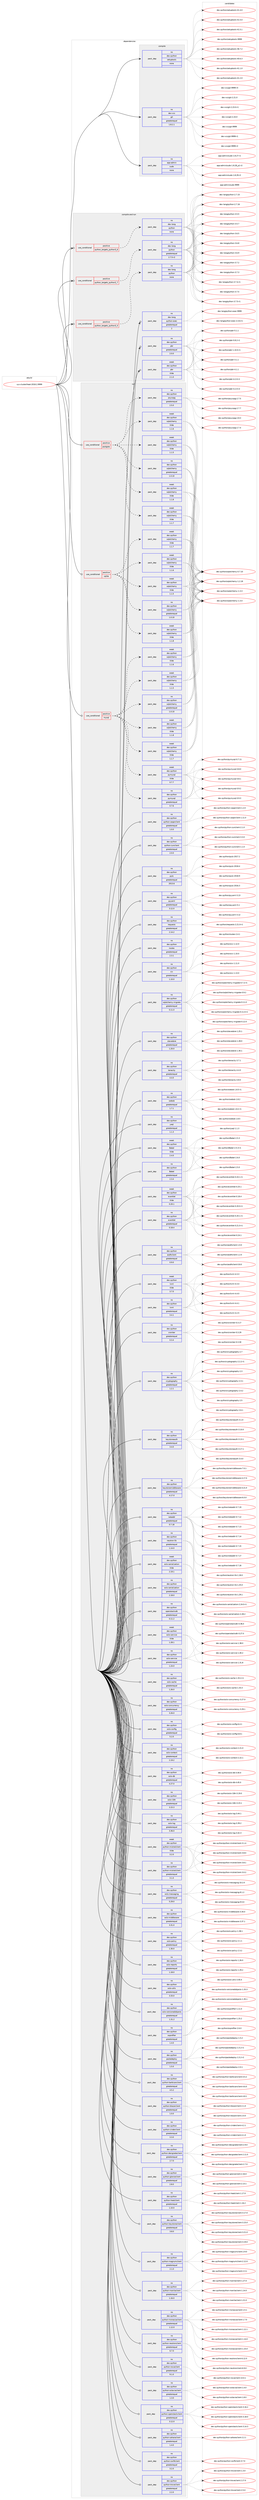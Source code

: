 digraph prolog {

# *************
# Graph options
# *************

newrank=true;
concentrate=true;
compound=true;
graph [rankdir=LR,fontname=Helvetica,fontsize=10,ranksep=1.5];#, ranksep=2.5, nodesep=0.2];
edge  [arrowhead=vee];
node  [fontname=Helvetica,fontsize=10];

# **********
# The ebuild
# **********

subgraph cluster_leftcol {
color=gray;
rank=same;
label=<<i>ebuild</i>>;
id [label="sys-cluster/heat-2018.2.9999", color=red, width=4, href="../sys-cluster/heat-2018.2.9999.svg"];
}

# ****************
# The dependencies
# ****************

subgraph cluster_midcol {
color=gray;
label=<<i>dependencies</i>>;
subgraph cluster_compile {
fillcolor="#eeeeee";
style=filled;
label=<<i>compile</i>>;
subgraph pack655993 {
dependency884374 [label=<<TABLE BORDER="0" CELLBORDER="1" CELLSPACING="0" CELLPADDING="4" WIDTH="220"><TR><TD ROWSPAN="6" CELLPADDING="30">pack_dep</TD></TR><TR><TD WIDTH="110">no</TD></TR><TR><TD>app-admin</TD></TR><TR><TD>sudo</TD></TR><TR><TD>none</TD></TR><TR><TD></TD></TR></TABLE>>, shape=none, color=blue];
}
id:e -> dependency884374:w [weight=20,style="solid",arrowhead="vee"];
subgraph pack655994 {
dependency884375 [label=<<TABLE BORDER="0" CELLBORDER="1" CELLSPACING="0" CELLPADDING="4" WIDTH="220"><TR><TD ROWSPAN="6" CELLPADDING="30">pack_dep</TD></TR><TR><TD WIDTH="110">no</TD></TR><TR><TD>dev-python</TD></TR><TR><TD>setuptools</TD></TR><TR><TD>none</TD></TR><TR><TD></TD></TR></TABLE>>, shape=none, color=blue];
}
id:e -> dependency884375:w [weight=20,style="solid",arrowhead="vee"];
subgraph pack655995 {
dependency884376 [label=<<TABLE BORDER="0" CELLBORDER="1" CELLSPACING="0" CELLPADDING="4" WIDTH="220"><TR><TD ROWSPAN="6" CELLPADDING="30">pack_dep</TD></TR><TR><TD WIDTH="110">no</TD></TR><TR><TD>dev-vcs</TD></TR><TR><TD>git</TD></TR><TR><TD>greaterequal</TD></TR><TR><TD>1.8.2.1</TD></TR></TABLE>>, shape=none, color=blue];
}
id:e -> dependency884376:w [weight=20,style="solid",arrowhead="vee"];
}
subgraph cluster_compileandrun {
fillcolor="#eeeeee";
style=filled;
label=<<i>compile and run</i>>;
subgraph cond212873 {
dependency884377 [label=<<TABLE BORDER="0" CELLBORDER="1" CELLSPACING="0" CELLPADDING="4"><TR><TD ROWSPAN="3" CELLPADDING="10">use_conditional</TD></TR><TR><TD>positive</TD></TR><TR><TD>python_targets_python2_7</TD></TR></TABLE>>, shape=none, color=red];
subgraph pack655996 {
dependency884378 [label=<<TABLE BORDER="0" CELLBORDER="1" CELLSPACING="0" CELLPADDING="4" WIDTH="220"><TR><TD ROWSPAN="6" CELLPADDING="30">pack_dep</TD></TR><TR><TD WIDTH="110">no</TD></TR><TR><TD>dev-lang</TD></TR><TR><TD>python</TD></TR><TR><TD>greaterequal</TD></TR><TR><TD>2.7.5-r2</TD></TR></TABLE>>, shape=none, color=blue];
}
dependency884377:e -> dependency884378:w [weight=20,style="dashed",arrowhead="vee"];
}
id:e -> dependency884377:w [weight=20,style="solid",arrowhead="odotvee"];
subgraph cond212874 {
dependency884379 [label=<<TABLE BORDER="0" CELLBORDER="1" CELLSPACING="0" CELLPADDING="4"><TR><TD ROWSPAN="3" CELLPADDING="10">use_conditional</TD></TR><TR><TD>positive</TD></TR><TR><TD>python_targets_python3_5</TD></TR></TABLE>>, shape=none, color=red];
subgraph pack655997 {
dependency884380 [label=<<TABLE BORDER="0" CELLBORDER="1" CELLSPACING="0" CELLPADDING="4" WIDTH="220"><TR><TD ROWSPAN="6" CELLPADDING="30">pack_dep</TD></TR><TR><TD WIDTH="110">no</TD></TR><TR><TD>dev-lang</TD></TR><TR><TD>python</TD></TR><TR><TD>none</TD></TR><TR><TD></TD></TR></TABLE>>, shape=none, color=blue];
}
dependency884379:e -> dependency884380:w [weight=20,style="dashed",arrowhead="vee"];
}
id:e -> dependency884379:w [weight=20,style="solid",arrowhead="odotvee"];
subgraph cond212875 {
dependency884381 [label=<<TABLE BORDER="0" CELLBORDER="1" CELLSPACING="0" CELLPADDING="4"><TR><TD ROWSPAN="3" CELLPADDING="10">use_conditional</TD></TR><TR><TD>positive</TD></TR><TR><TD>python_targets_python3_6</TD></TR></TABLE>>, shape=none, color=red];
subgraph pack655998 {
dependency884382 [label=<<TABLE BORDER="0" CELLBORDER="1" CELLSPACING="0" CELLPADDING="4" WIDTH="220"><TR><TD ROWSPAN="6" CELLPADDING="30">pack_dep</TD></TR><TR><TD WIDTH="110">no</TD></TR><TR><TD>dev-lang</TD></TR><TR><TD>python</TD></TR><TR><TD>none</TD></TR><TR><TD></TD></TR></TABLE>>, shape=none, color=blue];
}
dependency884381:e -> dependency884382:w [weight=20,style="dashed",arrowhead="vee"];
}
id:e -> dependency884381:w [weight=20,style="solid",arrowhead="odotvee"];
subgraph pack655999 {
dependency884383 [label=<<TABLE BORDER="0" CELLBORDER="1" CELLSPACING="0" CELLPADDING="4" WIDTH="220"><TR><TD ROWSPAN="6" CELLPADDING="30">pack_dep</TD></TR><TR><TD WIDTH="110">no</TD></TR><TR><TD>dev-lang</TD></TR><TR><TD>python-exec</TD></TR><TR><TD>greaterequal</TD></TR><TR><TD>2</TD></TR></TABLE>>, shape=none, color=blue];
}
id:e -> dependency884383:w [weight=20,style="solid",arrowhead="odotvee"];
subgraph pack656000 {
dependency884384 [label=<<TABLE BORDER="0" CELLBORDER="1" CELLSPACING="0" CELLPADDING="4" WIDTH="220"><TR><TD ROWSPAN="6" CELLPADDING="30">pack_dep</TD></TR><TR><TD WIDTH="110">no</TD></TR><TR><TD>dev-python</TD></TR><TR><TD>pbr</TD></TR><TR><TD>greaterequal</TD></TR><TR><TD>2.0.0</TD></TR></TABLE>>, shape=none, color=blue];
}
id:e -> dependency884384:w [weight=20,style="solid",arrowhead="odotvee"];
subgraph pack656001 {
dependency884385 [label=<<TABLE BORDER="0" CELLBORDER="1" CELLSPACING="0" CELLPADDING="4" WIDTH="220"><TR><TD ROWSPAN="6" CELLPADDING="30">pack_dep</TD></TR><TR><TD WIDTH="110">weak</TD></TR><TR><TD>dev-python</TD></TR><TR><TD>pbr</TD></TR><TR><TD>tilde</TD></TR><TR><TD>2.1.0</TD></TR></TABLE>>, shape=none, color=blue];
}
id:e -> dependency884385:w [weight=20,style="solid",arrowhead="odotvee"];
}
subgraph cluster_run {
fillcolor="#eeeeee";
style=filled;
label=<<i>run</i>>;
subgraph cond212876 {
dependency884386 [label=<<TABLE BORDER="0" CELLBORDER="1" CELLSPACING="0" CELLPADDING="4"><TR><TD ROWSPAN="3" CELLPADDING="10">use_conditional</TD></TR><TR><TD>positive</TD></TR><TR><TD>mysql</TD></TR></TABLE>>, shape=none, color=red];
subgraph pack656002 {
dependency884387 [label=<<TABLE BORDER="0" CELLBORDER="1" CELLSPACING="0" CELLPADDING="4" WIDTH="220"><TR><TD ROWSPAN="6" CELLPADDING="30">pack_dep</TD></TR><TR><TD WIDTH="110">no</TD></TR><TR><TD>dev-python</TD></TR><TR><TD>pymysql</TD></TR><TR><TD>greaterequal</TD></TR><TR><TD>0.7.6</TD></TR></TABLE>>, shape=none, color=blue];
}
dependency884386:e -> dependency884387:w [weight=20,style="dashed",arrowhead="vee"];
subgraph pack656003 {
dependency884388 [label=<<TABLE BORDER="0" CELLBORDER="1" CELLSPACING="0" CELLPADDING="4" WIDTH="220"><TR><TD ROWSPAN="6" CELLPADDING="30">pack_dep</TD></TR><TR><TD WIDTH="110">weak</TD></TR><TR><TD>dev-python</TD></TR><TR><TD>pymysql</TD></TR><TR><TD>tilde</TD></TR><TR><TD>0.7.7</TD></TR></TABLE>>, shape=none, color=blue];
}
dependency884386:e -> dependency884388:w [weight=20,style="dashed",arrowhead="vee"];
subgraph pack656004 {
dependency884389 [label=<<TABLE BORDER="0" CELLBORDER="1" CELLSPACING="0" CELLPADDING="4" WIDTH="220"><TR><TD ROWSPAN="6" CELLPADDING="30">pack_dep</TD></TR><TR><TD WIDTH="110">no</TD></TR><TR><TD>dev-python</TD></TR><TR><TD>sqlalchemy</TD></TR><TR><TD>greaterequal</TD></TR><TR><TD>1.0.10</TD></TR></TABLE>>, shape=none, color=blue];
}
dependency884386:e -> dependency884389:w [weight=20,style="dashed",arrowhead="vee"];
subgraph pack656005 {
dependency884390 [label=<<TABLE BORDER="0" CELLBORDER="1" CELLSPACING="0" CELLPADDING="4" WIDTH="220"><TR><TD ROWSPAN="6" CELLPADDING="30">pack_dep</TD></TR><TR><TD WIDTH="110">weak</TD></TR><TR><TD>dev-python</TD></TR><TR><TD>sqlalchemy</TD></TR><TR><TD>tilde</TD></TR><TR><TD>1.1.5</TD></TR></TABLE>>, shape=none, color=blue];
}
dependency884386:e -> dependency884390:w [weight=20,style="dashed",arrowhead="vee"];
subgraph pack656006 {
dependency884391 [label=<<TABLE BORDER="0" CELLBORDER="1" CELLSPACING="0" CELLPADDING="4" WIDTH="220"><TR><TD ROWSPAN="6" CELLPADDING="30">pack_dep</TD></TR><TR><TD WIDTH="110">weak</TD></TR><TR><TD>dev-python</TD></TR><TR><TD>sqlalchemy</TD></TR><TR><TD>tilde</TD></TR><TR><TD>1.1.6</TD></TR></TABLE>>, shape=none, color=blue];
}
dependency884386:e -> dependency884391:w [weight=20,style="dashed",arrowhead="vee"];
subgraph pack656007 {
dependency884392 [label=<<TABLE BORDER="0" CELLBORDER="1" CELLSPACING="0" CELLPADDING="4" WIDTH="220"><TR><TD ROWSPAN="6" CELLPADDING="30">pack_dep</TD></TR><TR><TD WIDTH="110">weak</TD></TR><TR><TD>dev-python</TD></TR><TR><TD>sqlalchemy</TD></TR><TR><TD>tilde</TD></TR><TR><TD>1.1.7</TD></TR></TABLE>>, shape=none, color=blue];
}
dependency884386:e -> dependency884392:w [weight=20,style="dashed",arrowhead="vee"];
subgraph pack656008 {
dependency884393 [label=<<TABLE BORDER="0" CELLBORDER="1" CELLSPACING="0" CELLPADDING="4" WIDTH="220"><TR><TD ROWSPAN="6" CELLPADDING="30">pack_dep</TD></TR><TR><TD WIDTH="110">weak</TD></TR><TR><TD>dev-python</TD></TR><TR><TD>sqlalchemy</TD></TR><TR><TD>tilde</TD></TR><TR><TD>1.1.8</TD></TR></TABLE>>, shape=none, color=blue];
}
dependency884386:e -> dependency884393:w [weight=20,style="dashed",arrowhead="vee"];
}
id:e -> dependency884386:w [weight=20,style="solid",arrowhead="odot"];
subgraph cond212877 {
dependency884394 [label=<<TABLE BORDER="0" CELLBORDER="1" CELLSPACING="0" CELLPADDING="4"><TR><TD ROWSPAN="3" CELLPADDING="10">use_conditional</TD></TR><TR><TD>positive</TD></TR><TR><TD>postgres</TD></TR></TABLE>>, shape=none, color=red];
subgraph pack656009 {
dependency884395 [label=<<TABLE BORDER="0" CELLBORDER="1" CELLSPACING="0" CELLPADDING="4" WIDTH="220"><TR><TD ROWSPAN="6" CELLPADDING="30">pack_dep</TD></TR><TR><TD WIDTH="110">no</TD></TR><TR><TD>dev-python</TD></TR><TR><TD>psycopg</TD></TR><TR><TD>greaterequal</TD></TR><TR><TD>2.5.0</TD></TR></TABLE>>, shape=none, color=blue];
}
dependency884394:e -> dependency884395:w [weight=20,style="dashed",arrowhead="vee"];
subgraph pack656010 {
dependency884396 [label=<<TABLE BORDER="0" CELLBORDER="1" CELLSPACING="0" CELLPADDING="4" WIDTH="220"><TR><TD ROWSPAN="6" CELLPADDING="30">pack_dep</TD></TR><TR><TD WIDTH="110">no</TD></TR><TR><TD>dev-python</TD></TR><TR><TD>sqlalchemy</TD></TR><TR><TD>greaterequal</TD></TR><TR><TD>1.0.10</TD></TR></TABLE>>, shape=none, color=blue];
}
dependency884394:e -> dependency884396:w [weight=20,style="dashed",arrowhead="vee"];
subgraph pack656011 {
dependency884397 [label=<<TABLE BORDER="0" CELLBORDER="1" CELLSPACING="0" CELLPADDING="4" WIDTH="220"><TR><TD ROWSPAN="6" CELLPADDING="30">pack_dep</TD></TR><TR><TD WIDTH="110">weak</TD></TR><TR><TD>dev-python</TD></TR><TR><TD>sqlalchemy</TD></TR><TR><TD>tilde</TD></TR><TR><TD>1.1.5</TD></TR></TABLE>>, shape=none, color=blue];
}
dependency884394:e -> dependency884397:w [weight=20,style="dashed",arrowhead="vee"];
subgraph pack656012 {
dependency884398 [label=<<TABLE BORDER="0" CELLBORDER="1" CELLSPACING="0" CELLPADDING="4" WIDTH="220"><TR><TD ROWSPAN="6" CELLPADDING="30">pack_dep</TD></TR><TR><TD WIDTH="110">weak</TD></TR><TR><TD>dev-python</TD></TR><TR><TD>sqlalchemy</TD></TR><TR><TD>tilde</TD></TR><TR><TD>1.1.6</TD></TR></TABLE>>, shape=none, color=blue];
}
dependency884394:e -> dependency884398:w [weight=20,style="dashed",arrowhead="vee"];
subgraph pack656013 {
dependency884399 [label=<<TABLE BORDER="0" CELLBORDER="1" CELLSPACING="0" CELLPADDING="4" WIDTH="220"><TR><TD ROWSPAN="6" CELLPADDING="30">pack_dep</TD></TR><TR><TD WIDTH="110">weak</TD></TR><TR><TD>dev-python</TD></TR><TR><TD>sqlalchemy</TD></TR><TR><TD>tilde</TD></TR><TR><TD>1.1.7</TD></TR></TABLE>>, shape=none, color=blue];
}
dependency884394:e -> dependency884399:w [weight=20,style="dashed",arrowhead="vee"];
subgraph pack656014 {
dependency884400 [label=<<TABLE BORDER="0" CELLBORDER="1" CELLSPACING="0" CELLPADDING="4" WIDTH="220"><TR><TD ROWSPAN="6" CELLPADDING="30">pack_dep</TD></TR><TR><TD WIDTH="110">weak</TD></TR><TR><TD>dev-python</TD></TR><TR><TD>sqlalchemy</TD></TR><TR><TD>tilde</TD></TR><TR><TD>1.1.8</TD></TR></TABLE>>, shape=none, color=blue];
}
dependency884394:e -> dependency884400:w [weight=20,style="dashed",arrowhead="vee"];
}
id:e -> dependency884394:w [weight=20,style="solid",arrowhead="odot"];
subgraph cond212878 {
dependency884401 [label=<<TABLE BORDER="0" CELLBORDER="1" CELLSPACING="0" CELLPADDING="4"><TR><TD ROWSPAN="3" CELLPADDING="10">use_conditional</TD></TR><TR><TD>positive</TD></TR><TR><TD>sqlite</TD></TR></TABLE>>, shape=none, color=red];
subgraph pack656015 {
dependency884402 [label=<<TABLE BORDER="0" CELLBORDER="1" CELLSPACING="0" CELLPADDING="4" WIDTH="220"><TR><TD ROWSPAN="6" CELLPADDING="30">pack_dep</TD></TR><TR><TD WIDTH="110">no</TD></TR><TR><TD>dev-python</TD></TR><TR><TD>sqlalchemy</TD></TR><TR><TD>greaterequal</TD></TR><TR><TD>1.0.10</TD></TR></TABLE>>, shape=none, color=blue];
}
dependency884401:e -> dependency884402:w [weight=20,style="dashed",arrowhead="vee"];
subgraph pack656016 {
dependency884403 [label=<<TABLE BORDER="0" CELLBORDER="1" CELLSPACING="0" CELLPADDING="4" WIDTH="220"><TR><TD ROWSPAN="6" CELLPADDING="30">pack_dep</TD></TR><TR><TD WIDTH="110">weak</TD></TR><TR><TD>dev-python</TD></TR><TR><TD>sqlalchemy</TD></TR><TR><TD>tilde</TD></TR><TR><TD>1.1.5</TD></TR></TABLE>>, shape=none, color=blue];
}
dependency884401:e -> dependency884403:w [weight=20,style="dashed",arrowhead="vee"];
subgraph pack656017 {
dependency884404 [label=<<TABLE BORDER="0" CELLBORDER="1" CELLSPACING="0" CELLPADDING="4" WIDTH="220"><TR><TD ROWSPAN="6" CELLPADDING="30">pack_dep</TD></TR><TR><TD WIDTH="110">weak</TD></TR><TR><TD>dev-python</TD></TR><TR><TD>sqlalchemy</TD></TR><TR><TD>tilde</TD></TR><TR><TD>1.1.6</TD></TR></TABLE>>, shape=none, color=blue];
}
dependency884401:e -> dependency884404:w [weight=20,style="dashed",arrowhead="vee"];
subgraph pack656018 {
dependency884405 [label=<<TABLE BORDER="0" CELLBORDER="1" CELLSPACING="0" CELLPADDING="4" WIDTH="220"><TR><TD ROWSPAN="6" CELLPADDING="30">pack_dep</TD></TR><TR><TD WIDTH="110">weak</TD></TR><TR><TD>dev-python</TD></TR><TR><TD>sqlalchemy</TD></TR><TR><TD>tilde</TD></TR><TR><TD>1.1.7</TD></TR></TABLE>>, shape=none, color=blue];
}
dependency884401:e -> dependency884405:w [weight=20,style="dashed",arrowhead="vee"];
subgraph pack656019 {
dependency884406 [label=<<TABLE BORDER="0" CELLBORDER="1" CELLSPACING="0" CELLPADDING="4" WIDTH="220"><TR><TD ROWSPAN="6" CELLPADDING="30">pack_dep</TD></TR><TR><TD WIDTH="110">weak</TD></TR><TR><TD>dev-python</TD></TR><TR><TD>sqlalchemy</TD></TR><TR><TD>tilde</TD></TR><TR><TD>1.1.8</TD></TR></TABLE>>, shape=none, color=blue];
}
dependency884401:e -> dependency884406:w [weight=20,style="dashed",arrowhead="vee"];
}
id:e -> dependency884401:w [weight=20,style="solid",arrowhead="odot"];
subgraph pack656020 {
dependency884407 [label=<<TABLE BORDER="0" CELLBORDER="1" CELLSPACING="0" CELLPADDING="4" WIDTH="220"><TR><TD ROWSPAN="6" CELLPADDING="30">pack_dep</TD></TR><TR><TD WIDTH="110">no</TD></TR><TR><TD>dev-python</TD></TR><TR><TD>Babel</TD></TR><TR><TD>greaterequal</TD></TR><TR><TD>2.3.4</TD></TR></TABLE>>, shape=none, color=blue];
}
id:e -> dependency884407:w [weight=20,style="solid",arrowhead="odot"];
subgraph pack656021 {
dependency884408 [label=<<TABLE BORDER="0" CELLBORDER="1" CELLSPACING="0" CELLPADDING="4" WIDTH="220"><TR><TD ROWSPAN="6" CELLPADDING="30">pack_dep</TD></TR><TR><TD WIDTH="110">no</TD></TR><TR><TD>dev-python</TD></TR><TR><TD>aodhclient</TD></TR><TR><TD>greaterequal</TD></TR><TR><TD>0.9.0</TD></TR></TABLE>>, shape=none, color=blue];
}
id:e -> dependency884408:w [weight=20,style="solid",arrowhead="odot"];
subgraph pack656022 {
dependency884409 [label=<<TABLE BORDER="0" CELLBORDER="1" CELLSPACING="0" CELLPADDING="4" WIDTH="220"><TR><TD ROWSPAN="6" CELLPADDING="30">pack_dep</TD></TR><TR><TD WIDTH="110">no</TD></TR><TR><TD>dev-python</TD></TR><TR><TD>croniter</TD></TR><TR><TD>greaterequal</TD></TR><TR><TD>0.3.4</TD></TR></TABLE>>, shape=none, color=blue];
}
id:e -> dependency884409:w [weight=20,style="solid",arrowhead="odot"];
subgraph pack656023 {
dependency884410 [label=<<TABLE BORDER="0" CELLBORDER="1" CELLSPACING="0" CELLPADDING="4" WIDTH="220"><TR><TD ROWSPAN="6" CELLPADDING="30">pack_dep</TD></TR><TR><TD WIDTH="110">no</TD></TR><TR><TD>dev-python</TD></TR><TR><TD>cryptography</TD></TR><TR><TD>greaterequal</TD></TR><TR><TD>1.2.1</TD></TR></TABLE>>, shape=none, color=blue];
}
id:e -> dependency884410:w [weight=20,style="solid",arrowhead="odot"];
subgraph pack656024 {
dependency884411 [label=<<TABLE BORDER="0" CELLBORDER="1" CELLSPACING="0" CELLPADDING="4" WIDTH="220"><TR><TD ROWSPAN="6" CELLPADDING="30">pack_dep</TD></TR><TR><TD WIDTH="110">no</TD></TR><TR><TD>dev-python</TD></TR><TR><TD>eventlet</TD></TR><TR><TD>greaterequal</TD></TR><TR><TD>0.18.4</TD></TR></TABLE>>, shape=none, color=blue];
}
id:e -> dependency884411:w [weight=20,style="solid",arrowhead="odot"];
subgraph pack656025 {
dependency884412 [label=<<TABLE BORDER="0" CELLBORDER="1" CELLSPACING="0" CELLPADDING="4" WIDTH="220"><TR><TD ROWSPAN="6" CELLPADDING="30">pack_dep</TD></TR><TR><TD WIDTH="110">no</TD></TR><TR><TD>dev-python</TD></TR><TR><TD>keystoneauth</TD></TR><TR><TD>greaterequal</TD></TR><TR><TD>3.4.0</TD></TR></TABLE>>, shape=none, color=blue];
}
id:e -> dependency884412:w [weight=20,style="solid",arrowhead="odot"];
subgraph pack656026 {
dependency884413 [label=<<TABLE BORDER="0" CELLBORDER="1" CELLSPACING="0" CELLPADDING="4" WIDTH="220"><TR><TD ROWSPAN="6" CELLPADDING="30">pack_dep</TD></TR><TR><TD WIDTH="110">no</TD></TR><TR><TD>dev-python</TD></TR><TR><TD>keystonemiddleware</TD></TR><TR><TD>greaterequal</TD></TR><TR><TD>4.17.0</TD></TR></TABLE>>, shape=none, color=blue];
}
id:e -> dependency884413:w [weight=20,style="solid",arrowhead="odot"];
subgraph pack656027 {
dependency884414 [label=<<TABLE BORDER="0" CELLBORDER="1" CELLSPACING="0" CELLPADDING="4" WIDTH="220"><TR><TD ROWSPAN="6" CELLPADDING="30">pack_dep</TD></TR><TR><TD WIDTH="110">no</TD></TR><TR><TD>dev-python</TD></TR><TR><TD>lxml</TD></TR><TR><TD>greaterequal</TD></TR><TR><TD>3.4.1</TD></TR></TABLE>>, shape=none, color=blue];
}
id:e -> dependency884414:w [weight=20,style="solid",arrowhead="odot"];
subgraph pack656028 {
dependency884415 [label=<<TABLE BORDER="0" CELLBORDER="1" CELLSPACING="0" CELLPADDING="4" WIDTH="220"><TR><TD ROWSPAN="6" CELLPADDING="30">pack_dep</TD></TR><TR><TD WIDTH="110">no</TD></TR><TR><TD>dev-python</TD></TR><TR><TD>netaddr</TD></TR><TR><TD>greaterequal</TD></TR><TR><TD>0.7.18</TD></TR></TABLE>>, shape=none, color=blue];
}
id:e -> dependency884415:w [weight=20,style="solid",arrowhead="odot"];
subgraph pack656029 {
dependency884416 [label=<<TABLE BORDER="0" CELLBORDER="1" CELLSPACING="0" CELLPADDING="4" WIDTH="220"><TR><TD ROWSPAN="6" CELLPADDING="30">pack_dep</TD></TR><TR><TD WIDTH="110">no</TD></TR><TR><TD>dev-python</TD></TR><TR><TD>neutron-lib</TD></TR><TR><TD>greaterequal</TD></TR><TR><TD>1.14.0</TD></TR></TABLE>>, shape=none, color=blue];
}
id:e -> dependency884416:w [weight=20,style="solid",arrowhead="odot"];
subgraph pack656030 {
dependency884417 [label=<<TABLE BORDER="0" CELLBORDER="1" CELLSPACING="0" CELLPADDING="4" WIDTH="220"><TR><TD ROWSPAN="6" CELLPADDING="30">pack_dep</TD></TR><TR><TD WIDTH="110">no</TD></TR><TR><TD>dev-python</TD></TR><TR><TD>openstacksdk</TD></TR><TR><TD>greaterequal</TD></TR><TR><TD>0.11.2</TD></TR></TABLE>>, shape=none, color=blue];
}
id:e -> dependency884417:w [weight=20,style="solid",arrowhead="odot"];
subgraph pack656031 {
dependency884418 [label=<<TABLE BORDER="0" CELLBORDER="1" CELLSPACING="0" CELLPADDING="4" WIDTH="220"><TR><TD ROWSPAN="6" CELLPADDING="30">pack_dep</TD></TR><TR><TD WIDTH="110">no</TD></TR><TR><TD>dev-python</TD></TR><TR><TD>oslo-cache</TD></TR><TR><TD>greaterequal</TD></TR><TR><TD>1.26.0</TD></TR></TABLE>>, shape=none, color=blue];
}
id:e -> dependency884418:w [weight=20,style="solid",arrowhead="odot"];
subgraph pack656032 {
dependency884419 [label=<<TABLE BORDER="0" CELLBORDER="1" CELLSPACING="0" CELLPADDING="4" WIDTH="220"><TR><TD ROWSPAN="6" CELLPADDING="30">pack_dep</TD></TR><TR><TD WIDTH="110">no</TD></TR><TR><TD>dev-python</TD></TR><TR><TD>oslo-concurrency</TD></TR><TR><TD>greaterequal</TD></TR><TR><TD>3.26.0</TD></TR></TABLE>>, shape=none, color=blue];
}
id:e -> dependency884419:w [weight=20,style="solid",arrowhead="odot"];
subgraph pack656033 {
dependency884420 [label=<<TABLE BORDER="0" CELLBORDER="1" CELLSPACING="0" CELLPADDING="4" WIDTH="220"><TR><TD ROWSPAN="6" CELLPADDING="30">pack_dep</TD></TR><TR><TD WIDTH="110">no</TD></TR><TR><TD>dev-python</TD></TR><TR><TD>oslo-config</TD></TR><TR><TD>greaterequal</TD></TR><TR><TD>5.2.0</TD></TR></TABLE>>, shape=none, color=blue];
}
id:e -> dependency884420:w [weight=20,style="solid",arrowhead="odot"];
subgraph pack656034 {
dependency884421 [label=<<TABLE BORDER="0" CELLBORDER="1" CELLSPACING="0" CELLPADDING="4" WIDTH="220"><TR><TD ROWSPAN="6" CELLPADDING="30">pack_dep</TD></TR><TR><TD WIDTH="110">no</TD></TR><TR><TD>dev-python</TD></TR><TR><TD>oslo-context</TD></TR><TR><TD>greaterequal</TD></TR><TR><TD>2.19.2</TD></TR></TABLE>>, shape=none, color=blue];
}
id:e -> dependency884421:w [weight=20,style="solid",arrowhead="odot"];
subgraph pack656035 {
dependency884422 [label=<<TABLE BORDER="0" CELLBORDER="1" CELLSPACING="0" CELLPADDING="4" WIDTH="220"><TR><TD ROWSPAN="6" CELLPADDING="30">pack_dep</TD></TR><TR><TD WIDTH="110">no</TD></TR><TR><TD>dev-python</TD></TR><TR><TD>oslo-db</TD></TR><TR><TD>greaterequal</TD></TR><TR><TD>4.27.0</TD></TR></TABLE>>, shape=none, color=blue];
}
id:e -> dependency884422:w [weight=20,style="solid",arrowhead="odot"];
subgraph pack656036 {
dependency884423 [label=<<TABLE BORDER="0" CELLBORDER="1" CELLSPACING="0" CELLPADDING="4" WIDTH="220"><TR><TD ROWSPAN="6" CELLPADDING="30">pack_dep</TD></TR><TR><TD WIDTH="110">no</TD></TR><TR><TD>dev-python</TD></TR><TR><TD>oslo-i18n</TD></TR><TR><TD>greaterequal</TD></TR><TR><TD>3.15.3</TD></TR></TABLE>>, shape=none, color=blue];
}
id:e -> dependency884423:w [weight=20,style="solid",arrowhead="odot"];
subgraph pack656037 {
dependency884424 [label=<<TABLE BORDER="0" CELLBORDER="1" CELLSPACING="0" CELLPADDING="4" WIDTH="220"><TR><TD ROWSPAN="6" CELLPADDING="30">pack_dep</TD></TR><TR><TD WIDTH="110">no</TD></TR><TR><TD>dev-python</TD></TR><TR><TD>oslo-log</TD></TR><TR><TD>greaterequal</TD></TR><TR><TD>3.36.0</TD></TR></TABLE>>, shape=none, color=blue];
}
id:e -> dependency884424:w [weight=20,style="solid",arrowhead="odot"];
subgraph pack656038 {
dependency884425 [label=<<TABLE BORDER="0" CELLBORDER="1" CELLSPACING="0" CELLPADDING="4" WIDTH="220"><TR><TD ROWSPAN="6" CELLPADDING="30">pack_dep</TD></TR><TR><TD WIDTH="110">no</TD></TR><TR><TD>dev-python</TD></TR><TR><TD>oslo-messaging</TD></TR><TR><TD>greaterequal</TD></TR><TR><TD>5.29.0</TD></TR></TABLE>>, shape=none, color=blue];
}
id:e -> dependency884425:w [weight=20,style="solid",arrowhead="odot"];
subgraph pack656039 {
dependency884426 [label=<<TABLE BORDER="0" CELLBORDER="1" CELLSPACING="0" CELLPADDING="4" WIDTH="220"><TR><TD ROWSPAN="6" CELLPADDING="30">pack_dep</TD></TR><TR><TD WIDTH="110">no</TD></TR><TR><TD>dev-python</TD></TR><TR><TD>oslo-middleware</TD></TR><TR><TD>greaterequal</TD></TR><TR><TD>3.31.0</TD></TR></TABLE>>, shape=none, color=blue];
}
id:e -> dependency884426:w [weight=20,style="solid",arrowhead="odot"];
subgraph pack656040 {
dependency884427 [label=<<TABLE BORDER="0" CELLBORDER="1" CELLSPACING="0" CELLPADDING="4" WIDTH="220"><TR><TD ROWSPAN="6" CELLPADDING="30">pack_dep</TD></TR><TR><TD WIDTH="110">no</TD></TR><TR><TD>dev-python</TD></TR><TR><TD>oslo-policy</TD></TR><TR><TD>greaterequal</TD></TR><TR><TD>1.30.0</TD></TR></TABLE>>, shape=none, color=blue];
}
id:e -> dependency884427:w [weight=20,style="solid",arrowhead="odot"];
subgraph pack656041 {
dependency884428 [label=<<TABLE BORDER="0" CELLBORDER="1" CELLSPACING="0" CELLPADDING="4" WIDTH="220"><TR><TD ROWSPAN="6" CELLPADDING="30">pack_dep</TD></TR><TR><TD WIDTH="110">no</TD></TR><TR><TD>dev-python</TD></TR><TR><TD>oslo-reports</TD></TR><TR><TD>greaterequal</TD></TR><TR><TD>1.18.0</TD></TR></TABLE>>, shape=none, color=blue];
}
id:e -> dependency884428:w [weight=20,style="solid",arrowhead="odot"];
subgraph pack656042 {
dependency884429 [label=<<TABLE BORDER="0" CELLBORDER="1" CELLSPACING="0" CELLPADDING="4" WIDTH="220"><TR><TD ROWSPAN="6" CELLPADDING="30">pack_dep</TD></TR><TR><TD WIDTH="110">no</TD></TR><TR><TD>dev-python</TD></TR><TR><TD>oslo-serialization</TD></TR><TR><TD>greaterequal</TD></TR><TR><TD>2.18.0</TD></TR></TABLE>>, shape=none, color=blue];
}
id:e -> dependency884429:w [weight=20,style="solid",arrowhead="odot"];
subgraph pack656043 {
dependency884430 [label=<<TABLE BORDER="0" CELLBORDER="1" CELLSPACING="0" CELLPADDING="4" WIDTH="220"><TR><TD ROWSPAN="6" CELLPADDING="30">pack_dep</TD></TR><TR><TD WIDTH="110">no</TD></TR><TR><TD>dev-python</TD></TR><TR><TD>oslo-service</TD></TR><TR><TD>greaterequal</TD></TR><TR><TD>1.24.0</TD></TR></TABLE>>, shape=none, color=blue];
}
id:e -> dependency884430:w [weight=20,style="solid",arrowhead="odot"];
subgraph pack656044 {
dependency884431 [label=<<TABLE BORDER="0" CELLBORDER="1" CELLSPACING="0" CELLPADDING="4" WIDTH="220"><TR><TD ROWSPAN="6" CELLPADDING="30">pack_dep</TD></TR><TR><TD WIDTH="110">no</TD></TR><TR><TD>dev-python</TD></TR><TR><TD>oslo-utils</TD></TR><TR><TD>greaterequal</TD></TR><TR><TD>3.33.0</TD></TR></TABLE>>, shape=none, color=blue];
}
id:e -> dependency884431:w [weight=20,style="solid",arrowhead="odot"];
subgraph pack656045 {
dependency884432 [label=<<TABLE BORDER="0" CELLBORDER="1" CELLSPACING="0" CELLPADDING="4" WIDTH="220"><TR><TD ROWSPAN="6" CELLPADDING="30">pack_dep</TD></TR><TR><TD WIDTH="110">no</TD></TR><TR><TD>dev-python</TD></TR><TR><TD>oslo-versionedobjects</TD></TR><TR><TD>greaterequal</TD></TR><TR><TD>1.31.2</TD></TR></TABLE>>, shape=none, color=blue];
}
id:e -> dependency884432:w [weight=20,style="solid",arrowhead="odot"];
subgraph pack656046 {
dependency884433 [label=<<TABLE BORDER="0" CELLBORDER="1" CELLSPACING="0" CELLPADDING="4" WIDTH="220"><TR><TD ROWSPAN="6" CELLPADDING="30">pack_dep</TD></TR><TR><TD WIDTH="110">no</TD></TR><TR><TD>dev-python</TD></TR><TR><TD>osprofiler</TD></TR><TR><TD>greaterequal</TD></TR><TR><TD>1.4.0</TD></TR></TABLE>>, shape=none, color=blue];
}
id:e -> dependency884433:w [weight=20,style="solid",arrowhead="odot"];
subgraph pack656047 {
dependency884434 [label=<<TABLE BORDER="0" CELLBORDER="1" CELLSPACING="0" CELLPADDING="4" WIDTH="220"><TR><TD ROWSPAN="6" CELLPADDING="30">pack_dep</TD></TR><TR><TD WIDTH="110">no</TD></TR><TR><TD>dev-python</TD></TR><TR><TD>pastedeploy</TD></TR><TR><TD>greaterequal</TD></TR><TR><TD>1.5.0</TD></TR></TABLE>>, shape=none, color=blue];
}
id:e -> dependency884434:w [weight=20,style="solid",arrowhead="odot"];
subgraph pack656048 {
dependency884435 [label=<<TABLE BORDER="0" CELLBORDER="1" CELLSPACING="0" CELLPADDING="4" WIDTH="220"><TR><TD ROWSPAN="6" CELLPADDING="30">pack_dep</TD></TR><TR><TD WIDTH="110">no</TD></TR><TR><TD>dev-python</TD></TR><TR><TD>python-barbicanclient</TD></TR><TR><TD>greaterequal</TD></TR><TR><TD>4.5.2</TD></TR></TABLE>>, shape=none, color=blue];
}
id:e -> dependency884435:w [weight=20,style="solid",arrowhead="odot"];
subgraph pack656049 {
dependency884436 [label=<<TABLE BORDER="0" CELLBORDER="1" CELLSPACING="0" CELLPADDING="4" WIDTH="220"><TR><TD ROWSPAN="6" CELLPADDING="30">pack_dep</TD></TR><TR><TD WIDTH="110">no</TD></TR><TR><TD>dev-python</TD></TR><TR><TD>python-blazarclient</TD></TR><TR><TD>greaterequal</TD></TR><TR><TD>1.0.0</TD></TR></TABLE>>, shape=none, color=blue];
}
id:e -> dependency884436:w [weight=20,style="solid",arrowhead="odot"];
subgraph pack656050 {
dependency884437 [label=<<TABLE BORDER="0" CELLBORDER="1" CELLSPACING="0" CELLPADDING="4" WIDTH="220"><TR><TD ROWSPAN="6" CELLPADDING="30">pack_dep</TD></TR><TR><TD WIDTH="110">no</TD></TR><TR><TD>dev-python</TD></TR><TR><TD>python-cinderclient</TD></TR><TR><TD>greaterequal</TD></TR><TR><TD>3.3.0</TD></TR></TABLE>>, shape=none, color=blue];
}
id:e -> dependency884437:w [weight=20,style="solid",arrowhead="odot"];
subgraph pack656051 {
dependency884438 [label=<<TABLE BORDER="0" CELLBORDER="1" CELLSPACING="0" CELLPADDING="4" WIDTH="220"><TR><TD ROWSPAN="6" CELLPADDING="30">pack_dep</TD></TR><TR><TD WIDTH="110">no</TD></TR><TR><TD>dev-python</TD></TR><TR><TD>python-designateclient</TD></TR><TR><TD>greaterequal</TD></TR><TR><TD>2.7.0</TD></TR></TABLE>>, shape=none, color=blue];
}
id:e -> dependency884438:w [weight=20,style="solid",arrowhead="odot"];
subgraph pack656052 {
dependency884439 [label=<<TABLE BORDER="0" CELLBORDER="1" CELLSPACING="0" CELLPADDING="4" WIDTH="220"><TR><TD ROWSPAN="6" CELLPADDING="30">pack_dep</TD></TR><TR><TD WIDTH="110">no</TD></TR><TR><TD>dev-python</TD></TR><TR><TD>python-glanceclient</TD></TR><TR><TD>greaterequal</TD></TR><TR><TD>2.8.0</TD></TR></TABLE>>, shape=none, color=blue];
}
id:e -> dependency884439:w [weight=20,style="solid",arrowhead="odot"];
subgraph pack656053 {
dependency884440 [label=<<TABLE BORDER="0" CELLBORDER="1" CELLSPACING="0" CELLPADDING="4" WIDTH="220"><TR><TD ROWSPAN="6" CELLPADDING="30">pack_dep</TD></TR><TR><TD WIDTH="110">no</TD></TR><TR><TD>dev-python</TD></TR><TR><TD>python-heatclient</TD></TR><TR><TD>greaterequal</TD></TR><TR><TD>1.10.0</TD></TR></TABLE>>, shape=none, color=blue];
}
id:e -> dependency884440:w [weight=20,style="solid",arrowhead="odot"];
subgraph pack656054 {
dependency884441 [label=<<TABLE BORDER="0" CELLBORDER="1" CELLSPACING="0" CELLPADDING="4" WIDTH="220"><TR><TD ROWSPAN="6" CELLPADDING="30">pack_dep</TD></TR><TR><TD WIDTH="110">no</TD></TR><TR><TD>dev-python</TD></TR><TR><TD>python-keystoneclient</TD></TR><TR><TD>greaterequal</TD></TR><TR><TD>3.8.0</TD></TR></TABLE>>, shape=none, color=blue];
}
id:e -> dependency884441:w [weight=20,style="solid",arrowhead="odot"];
subgraph pack656055 {
dependency884442 [label=<<TABLE BORDER="0" CELLBORDER="1" CELLSPACING="0" CELLPADDING="4" WIDTH="220"><TR><TD ROWSPAN="6" CELLPADDING="30">pack_dep</TD></TR><TR><TD WIDTH="110">no</TD></TR><TR><TD>dev-python</TD></TR><TR><TD>python-magnumclient</TD></TR><TR><TD>greaterequal</TD></TR><TR><TD>2.1.0</TD></TR></TABLE>>, shape=none, color=blue];
}
id:e -> dependency884442:w [weight=20,style="solid",arrowhead="odot"];
subgraph pack656056 {
dependency884443 [label=<<TABLE BORDER="0" CELLBORDER="1" CELLSPACING="0" CELLPADDING="4" WIDTH="220"><TR><TD ROWSPAN="6" CELLPADDING="30">pack_dep</TD></TR><TR><TD WIDTH="110">no</TD></TR><TR><TD>dev-python</TD></TR><TR><TD>python-manilaclient</TD></TR><TR><TD>greaterequal</TD></TR><TR><TD>1.16.0</TD></TR></TABLE>>, shape=none, color=blue];
}
id:e -> dependency884443:w [weight=20,style="solid",arrowhead="odot"];
subgraph pack656057 {
dependency884444 [label=<<TABLE BORDER="0" CELLBORDER="1" CELLSPACING="0" CELLPADDING="4" WIDTH="220"><TR><TD ROWSPAN="6" CELLPADDING="30">pack_dep</TD></TR><TR><TD WIDTH="110">no</TD></TR><TR><TD>dev-python</TD></TR><TR><TD>python-mistralclient</TD></TR><TR><TD>greaterequal</TD></TR><TR><TD>3.1.0</TD></TR></TABLE>>, shape=none, color=blue];
}
id:e -> dependency884444:w [weight=20,style="solid",arrowhead="odot"];
subgraph pack656058 {
dependency884445 [label=<<TABLE BORDER="0" CELLBORDER="1" CELLSPACING="0" CELLPADDING="4" WIDTH="220"><TR><TD ROWSPAN="6" CELLPADDING="30">pack_dep</TD></TR><TR><TD WIDTH="110">no</TD></TR><TR><TD>dev-python</TD></TR><TR><TD>python-monascaclient</TD></TR><TR><TD>greaterequal</TD></TR><TR><TD>1.12.0</TD></TR></TABLE>>, shape=none, color=blue];
}
id:e -> dependency884445:w [weight=20,style="solid",arrowhead="odot"];
subgraph pack656059 {
dependency884446 [label=<<TABLE BORDER="0" CELLBORDER="1" CELLSPACING="0" CELLPADDING="4" WIDTH="220"><TR><TD ROWSPAN="6" CELLPADDING="30">pack_dep</TD></TR><TR><TD WIDTH="110">no</TD></TR><TR><TD>dev-python</TD></TR><TR><TD>python-neutronclient</TD></TR><TR><TD>greaterequal</TD></TR><TR><TD>6.7.0</TD></TR></TABLE>>, shape=none, color=blue];
}
id:e -> dependency884446:w [weight=20,style="solid",arrowhead="odot"];
subgraph pack656060 {
dependency884447 [label=<<TABLE BORDER="0" CELLBORDER="1" CELLSPACING="0" CELLPADDING="4" WIDTH="220"><TR><TD ROWSPAN="6" CELLPADDING="30">pack_dep</TD></TR><TR><TD WIDTH="110">no</TD></TR><TR><TD>dev-python</TD></TR><TR><TD>python-novaclient</TD></TR><TR><TD>greaterequal</TD></TR><TR><TD>9.1.0</TD></TR></TABLE>>, shape=none, color=blue];
}
id:e -> dependency884447:w [weight=20,style="solid",arrowhead="odot"];
subgraph pack656061 {
dependency884448 [label=<<TABLE BORDER="0" CELLBORDER="1" CELLSPACING="0" CELLPADDING="4" WIDTH="220"><TR><TD ROWSPAN="6" CELLPADDING="30">pack_dep</TD></TR><TR><TD WIDTH="110">no</TD></TR><TR><TD>dev-python</TD></TR><TR><TD>python-octaviaclient</TD></TR><TR><TD>greaterequal</TD></TR><TR><TD>1.3.0</TD></TR></TABLE>>, shape=none, color=blue];
}
id:e -> dependency884448:w [weight=20,style="solid",arrowhead="odot"];
subgraph pack656062 {
dependency884449 [label=<<TABLE BORDER="0" CELLBORDER="1" CELLSPACING="0" CELLPADDING="4" WIDTH="220"><TR><TD ROWSPAN="6" CELLPADDING="30">pack_dep</TD></TR><TR><TD WIDTH="110">no</TD></TR><TR><TD>dev-python</TD></TR><TR><TD>python-openstackclient</TD></TR><TR><TD>greaterequal</TD></TR><TR><TD>3.12.0</TD></TR></TABLE>>, shape=none, color=blue];
}
id:e -> dependency884449:w [weight=20,style="solid",arrowhead="odot"];
subgraph pack656063 {
dependency884450 [label=<<TABLE BORDER="0" CELLBORDER="1" CELLSPACING="0" CELLPADDING="4" WIDTH="220"><TR><TD ROWSPAN="6" CELLPADDING="30">pack_dep</TD></TR><TR><TD WIDTH="110">no</TD></TR><TR><TD>dev-python</TD></TR><TR><TD>python-saharaclient</TD></TR><TR><TD>greaterequal</TD></TR><TR><TD>1.4.0</TD></TR></TABLE>>, shape=none, color=blue];
}
id:e -> dependency884450:w [weight=20,style="solid",arrowhead="odot"];
subgraph pack656064 {
dependency884451 [label=<<TABLE BORDER="0" CELLBORDER="1" CELLSPACING="0" CELLPADDING="4" WIDTH="220"><TR><TD ROWSPAN="6" CELLPADDING="30">pack_dep</TD></TR><TR><TD WIDTH="110">no</TD></TR><TR><TD>dev-python</TD></TR><TR><TD>python-swiftclient</TD></TR><TR><TD>greaterequal</TD></TR><TR><TD>3.2.0</TD></TR></TABLE>>, shape=none, color=blue];
}
id:e -> dependency884451:w [weight=20,style="solid",arrowhead="odot"];
subgraph pack656065 {
dependency884452 [label=<<TABLE BORDER="0" CELLBORDER="1" CELLSPACING="0" CELLPADDING="4" WIDTH="220"><TR><TD ROWSPAN="6" CELLPADDING="30">pack_dep</TD></TR><TR><TD WIDTH="110">no</TD></TR><TR><TD>dev-python</TD></TR><TR><TD>python-troveclient</TD></TR><TR><TD>greaterequal</TD></TR><TR><TD>2.2.0</TD></TR></TABLE>>, shape=none, color=blue];
}
id:e -> dependency884452:w [weight=20,style="solid",arrowhead="odot"];
subgraph pack656066 {
dependency884453 [label=<<TABLE BORDER="0" CELLBORDER="1" CELLSPACING="0" CELLPADDING="4" WIDTH="220"><TR><TD ROWSPAN="6" CELLPADDING="30">pack_dep</TD></TR><TR><TD WIDTH="110">no</TD></TR><TR><TD>dev-python</TD></TR><TR><TD>python-zaqarclient</TD></TR><TR><TD>greaterequal</TD></TR><TR><TD>1.0.0</TD></TR></TABLE>>, shape=none, color=blue];
}
id:e -> dependency884453:w [weight=20,style="solid",arrowhead="odot"];
subgraph pack656067 {
dependency884454 [label=<<TABLE BORDER="0" CELLBORDER="1" CELLSPACING="0" CELLPADDING="4" WIDTH="220"><TR><TD ROWSPAN="6" CELLPADDING="30">pack_dep</TD></TR><TR><TD WIDTH="110">no</TD></TR><TR><TD>dev-python</TD></TR><TR><TD>python-zunclient</TD></TR><TR><TD>greaterequal</TD></TR><TR><TD>2.0.0</TD></TR></TABLE>>, shape=none, color=blue];
}
id:e -> dependency884454:w [weight=20,style="solid",arrowhead="odot"];
subgraph pack656068 {
dependency884455 [label=<<TABLE BORDER="0" CELLBORDER="1" CELLSPACING="0" CELLPADDING="4" WIDTH="220"><TR><TD ROWSPAN="6" CELLPADDING="30">pack_dep</TD></TR><TR><TD WIDTH="110">no</TD></TR><TR><TD>dev-python</TD></TR><TR><TD>pytz</TD></TR><TR><TD>greaterequal</TD></TR><TR><TD>2013.6</TD></TR></TABLE>>, shape=none, color=blue];
}
id:e -> dependency884455:w [weight=20,style="solid",arrowhead="odot"];
subgraph pack656069 {
dependency884456 [label=<<TABLE BORDER="0" CELLBORDER="1" CELLSPACING="0" CELLPADDING="4" WIDTH="220"><TR><TD ROWSPAN="6" CELLPADDING="30">pack_dep</TD></TR><TR><TD WIDTH="110">no</TD></TR><TR><TD>dev-python</TD></TR><TR><TD>pyyaml</TD></TR><TR><TD>greaterequal</TD></TR><TR><TD>3.12.0</TD></TR></TABLE>>, shape=none, color=blue];
}
id:e -> dependency884456:w [weight=20,style="solid",arrowhead="odot"];
subgraph pack656070 {
dependency884457 [label=<<TABLE BORDER="0" CELLBORDER="1" CELLSPACING="0" CELLPADDING="4" WIDTH="220"><TR><TD ROWSPAN="6" CELLPADDING="30">pack_dep</TD></TR><TR><TD WIDTH="110">no</TD></TR><TR><TD>dev-python</TD></TR><TR><TD>requests</TD></TR><TR><TD>greaterequal</TD></TR><TR><TD>2.14.2</TD></TR></TABLE>>, shape=none, color=blue];
}
id:e -> dependency884457:w [weight=20,style="solid",arrowhead="odot"];
subgraph pack656071 {
dependency884458 [label=<<TABLE BORDER="0" CELLBORDER="1" CELLSPACING="0" CELLPADDING="4" WIDTH="220"><TR><TD ROWSPAN="6" CELLPADDING="30">pack_dep</TD></TR><TR><TD WIDTH="110">no</TD></TR><TR><TD>dev-python</TD></TR><TR><TD>routes</TD></TR><TR><TD>greaterequal</TD></TR><TR><TD>2.3.1</TD></TR></TABLE>>, shape=none, color=blue];
}
id:e -> dependency884458:w [weight=20,style="solid",arrowhead="odot"];
subgraph pack656072 {
dependency884459 [label=<<TABLE BORDER="0" CELLBORDER="1" CELLSPACING="0" CELLPADDING="4" WIDTH="220"><TR><TD ROWSPAN="6" CELLPADDING="30">pack_dep</TD></TR><TR><TD WIDTH="110">no</TD></TR><TR><TD>dev-python</TD></TR><TR><TD>six</TD></TR><TR><TD>greaterequal</TD></TR><TR><TD>1.10.0</TD></TR></TABLE>>, shape=none, color=blue];
}
id:e -> dependency884459:w [weight=20,style="solid",arrowhead="odot"];
subgraph pack656073 {
dependency884460 [label=<<TABLE BORDER="0" CELLBORDER="1" CELLSPACING="0" CELLPADDING="4" WIDTH="220"><TR><TD ROWSPAN="6" CELLPADDING="30">pack_dep</TD></TR><TR><TD WIDTH="110">no</TD></TR><TR><TD>dev-python</TD></TR><TR><TD>sqlalchemy-migrate</TD></TR><TR><TD>greaterequal</TD></TR><TR><TD>0.11.0</TD></TR></TABLE>>, shape=none, color=blue];
}
id:e -> dependency884460:w [weight=20,style="solid",arrowhead="odot"];
subgraph pack656074 {
dependency884461 [label=<<TABLE BORDER="0" CELLBORDER="1" CELLSPACING="0" CELLPADDING="4" WIDTH="220"><TR><TD ROWSPAN="6" CELLPADDING="30">pack_dep</TD></TR><TR><TD WIDTH="110">no</TD></TR><TR><TD>dev-python</TD></TR><TR><TD>stevedore</TD></TR><TR><TD>greaterequal</TD></TR><TR><TD>1.20.0</TD></TR></TABLE>>, shape=none, color=blue];
}
id:e -> dependency884461:w [weight=20,style="solid",arrowhead="odot"];
subgraph pack656075 {
dependency884462 [label=<<TABLE BORDER="0" CELLBORDER="1" CELLSPACING="0" CELLPADDING="4" WIDTH="220"><TR><TD ROWSPAN="6" CELLPADDING="30">pack_dep</TD></TR><TR><TD WIDTH="110">no</TD></TR><TR><TD>dev-python</TD></TR><TR><TD>tenacity</TD></TR><TR><TD>greaterequal</TD></TR><TR><TD>4.4.0</TD></TR></TABLE>>, shape=none, color=blue];
}
id:e -> dependency884462:w [weight=20,style="solid",arrowhead="odot"];
subgraph pack656076 {
dependency884463 [label=<<TABLE BORDER="0" CELLBORDER="1" CELLSPACING="0" CELLPADDING="4" WIDTH="220"><TR><TD ROWSPAN="6" CELLPADDING="30">pack_dep</TD></TR><TR><TD WIDTH="110">no</TD></TR><TR><TD>dev-python</TD></TR><TR><TD>webob</TD></TR><TR><TD>greaterequal</TD></TR><TR><TD>1.7.1</TD></TR></TABLE>>, shape=none, color=blue];
}
id:e -> dependency884463:w [weight=20,style="solid",arrowhead="odot"];
subgraph pack656077 {
dependency884464 [label=<<TABLE BORDER="0" CELLBORDER="1" CELLSPACING="0" CELLPADDING="4" WIDTH="220"><TR><TD ROWSPAN="6" CELLPADDING="30">pack_dep</TD></TR><TR><TD WIDTH="110">no</TD></TR><TR><TD>dev-python</TD></TR><TR><TD>yaql</TD></TR><TR><TD>greaterequal</TD></TR><TR><TD>1.1.3</TD></TR></TABLE>>, shape=none, color=blue];
}
id:e -> dependency884464:w [weight=20,style="solid",arrowhead="odot"];
subgraph pack656078 {
dependency884465 [label=<<TABLE BORDER="0" CELLBORDER="1" CELLSPACING="0" CELLPADDING="4" WIDTH="220"><TR><TD ROWSPAN="6" CELLPADDING="30">pack_dep</TD></TR><TR><TD WIDTH="110">weak</TD></TR><TR><TD>dev-python</TD></TR><TR><TD>Babel</TD></TR><TR><TD>tilde</TD></TR><TR><TD>2.4.0</TD></TR></TABLE>>, shape=none, color=blue];
}
id:e -> dependency884465:w [weight=20,style="solid",arrowhead="odot"];
subgraph pack656079 {
dependency884466 [label=<<TABLE BORDER="0" CELLBORDER="1" CELLSPACING="0" CELLPADDING="4" WIDTH="220"><TR><TD ROWSPAN="6" CELLPADDING="30">pack_dep</TD></TR><TR><TD WIDTH="110">weak</TD></TR><TR><TD>dev-python</TD></TR><TR><TD>eventlet</TD></TR><TR><TD>tilde</TD></TR><TR><TD>0.20.1</TD></TR></TABLE>>, shape=none, color=blue];
}
id:e -> dependency884466:w [weight=20,style="solid",arrowhead="odot"];
subgraph pack656080 {
dependency884467 [label=<<TABLE BORDER="0" CELLBORDER="1" CELLSPACING="0" CELLPADDING="4" WIDTH="220"><TR><TD ROWSPAN="6" CELLPADDING="30">pack_dep</TD></TR><TR><TD WIDTH="110">weak</TD></TR><TR><TD>dev-python</TD></TR><TR><TD>lxml</TD></TR><TR><TD>tilde</TD></TR><TR><TD>3.7.0</TD></TR></TABLE>>, shape=none, color=blue];
}
id:e -> dependency884467:w [weight=20,style="solid",arrowhead="odot"];
subgraph pack656081 {
dependency884468 [label=<<TABLE BORDER="0" CELLBORDER="1" CELLSPACING="0" CELLPADDING="4" WIDTH="220"><TR><TD ROWSPAN="6" CELLPADDING="30">pack_dep</TD></TR><TR><TD WIDTH="110">weak</TD></TR><TR><TD>dev-python</TD></TR><TR><TD>oslo-serialization</TD></TR><TR><TD>tilde</TD></TR><TR><TD>2.19.1</TD></TR></TABLE>>, shape=none, color=blue];
}
id:e -> dependency884468:w [weight=20,style="solid",arrowhead="odot"];
subgraph pack656082 {
dependency884469 [label=<<TABLE BORDER="0" CELLBORDER="1" CELLSPACING="0" CELLPADDING="4" WIDTH="220"><TR><TD ROWSPAN="6" CELLPADDING="30">pack_dep</TD></TR><TR><TD WIDTH="110">weak</TD></TR><TR><TD>dev-python</TD></TR><TR><TD>oslo-service</TD></TR><TR><TD>tilde</TD></TR><TR><TD>1.28.1</TD></TR></TABLE>>, shape=none, color=blue];
}
id:e -> dependency884469:w [weight=20,style="solid",arrowhead="odot"];
subgraph pack656083 {
dependency884470 [label=<<TABLE BORDER="0" CELLBORDER="1" CELLSPACING="0" CELLPADDING="4" WIDTH="220"><TR><TD ROWSPAN="6" CELLPADDING="30">pack_dep</TD></TR><TR><TD WIDTH="110">weak</TD></TR><TR><TD>dev-python</TD></TR><TR><TD>python-mistralclient</TD></TR><TR><TD>tilde</TD></TR><TR><TD>3.2.0</TD></TR></TABLE>>, shape=none, color=blue];
}
id:e -> dependency884470:w [weight=20,style="solid",arrowhead="odot"];
}
}

# **************
# The candidates
# **************

subgraph cluster_choices {
rank=same;
color=gray;
label=<<i>candidates</i>>;

subgraph choice655993 {
color=black;
nodesep=1;
choice97112112459710010910511047115117100111454946564650554511449 [label="app-admin/sudo-1.8.27-r1", color=red, width=4,href="../app-admin/sudo-1.8.27-r1.svg"];
choice971121124597100109105110471151171001114549465646505695112494511450 [label="app-admin/sudo-1.8.28_p1-r2", color=red, width=4,href="../app-admin/sudo-1.8.28_p1-r2.svg"];
choice97112112459710010910511047115117100111454946564650574511450 [label="app-admin/sudo-1.8.29-r2", color=red, width=4,href="../app-admin/sudo-1.8.29-r2.svg"];
choice971121124597100109105110471151171001114557575757 [label="app-admin/sudo-9999", color=red, width=4,href="../app-admin/sudo-9999.svg"];
dependency884374:e -> choice97112112459710010910511047115117100111454946564650554511449:w [style=dotted,weight="100"];
dependency884374:e -> choice971121124597100109105110471151171001114549465646505695112494511450:w [style=dotted,weight="100"];
dependency884374:e -> choice97112112459710010910511047115117100111454946564650574511450:w [style=dotted,weight="100"];
dependency884374:e -> choice971121124597100109105110471151171001114557575757:w [style=dotted,weight="100"];
}
subgraph choice655994 {
color=black;
nodesep=1;
choice100101118451121211161041111104711510111611711211611111110811545515446554650 [label="dev-python/setuptools-36.7.2", color=red, width=4,href="../dev-python/setuptools-36.7.2.svg"];
choice100101118451121211161041111104711510111611711211611111110811545524846544651 [label="dev-python/setuptools-40.6.3", color=red, width=4,href="../dev-python/setuptools-40.6.3.svg"];
choice100101118451121211161041111104711510111611711211611111110811545524946494648 [label="dev-python/setuptools-41.1.0", color=red, width=4,href="../dev-python/setuptools-41.1.0.svg"];
choice100101118451121211161041111104711510111611711211611111110811545524946504648 [label="dev-python/setuptools-41.2.0", color=red, width=4,href="../dev-python/setuptools-41.2.0.svg"];
choice100101118451121211161041111104711510111611711211611111110811545524946524648 [label="dev-python/setuptools-41.4.0", color=red, width=4,href="../dev-python/setuptools-41.4.0.svg"];
choice100101118451121211161041111104711510111611711211611111110811545524946534648 [label="dev-python/setuptools-41.5.0", color=red, width=4,href="../dev-python/setuptools-41.5.0.svg"];
choice100101118451121211161041111104711510111611711211611111110811545524946534649 [label="dev-python/setuptools-41.5.1", color=red, width=4,href="../dev-python/setuptools-41.5.1.svg"];
choice10010111845112121116104111110471151011161171121161111111081154557575757 [label="dev-python/setuptools-9999", color=red, width=4,href="../dev-python/setuptools-9999.svg"];
dependency884375:e -> choice100101118451121211161041111104711510111611711211611111110811545515446554650:w [style=dotted,weight="100"];
dependency884375:e -> choice100101118451121211161041111104711510111611711211611111110811545524846544651:w [style=dotted,weight="100"];
dependency884375:e -> choice100101118451121211161041111104711510111611711211611111110811545524946494648:w [style=dotted,weight="100"];
dependency884375:e -> choice100101118451121211161041111104711510111611711211611111110811545524946504648:w [style=dotted,weight="100"];
dependency884375:e -> choice100101118451121211161041111104711510111611711211611111110811545524946524648:w [style=dotted,weight="100"];
dependency884375:e -> choice100101118451121211161041111104711510111611711211611111110811545524946534648:w [style=dotted,weight="100"];
dependency884375:e -> choice100101118451121211161041111104711510111611711211611111110811545524946534649:w [style=dotted,weight="100"];
dependency884375:e -> choice10010111845112121116104111110471151011161171121161111111081154557575757:w [style=dotted,weight="100"];
}
subgraph choice655995 {
color=black;
nodesep=1;
choice10010111845118991154710310511645504650494648 [label="dev-vcs/git-2.21.0", color=red, width=4,href="../dev-vcs/git-2.21.0.svg"];
choice100101118451189911547103105116455046505146484511449 [label="dev-vcs/git-2.23.0-r1", color=red, width=4,href="../dev-vcs/git-2.23.0-r1.svg"];
choice10010111845118991154710310511645504650524648 [label="dev-vcs/git-2.24.0", color=red, width=4,href="../dev-vcs/git-2.24.0.svg"];
choice1001011184511899115471031051164557575757 [label="dev-vcs/git-9999", color=red, width=4,href="../dev-vcs/git-9999.svg"];
choice10010111845118991154710310511645575757574511449 [label="dev-vcs/git-9999-r1", color=red, width=4,href="../dev-vcs/git-9999-r1.svg"];
choice10010111845118991154710310511645575757574511450 [label="dev-vcs/git-9999-r2", color=red, width=4,href="../dev-vcs/git-9999-r2.svg"];
choice10010111845118991154710310511645575757574511451 [label="dev-vcs/git-9999-r3", color=red, width=4,href="../dev-vcs/git-9999-r3.svg"];
dependency884376:e -> choice10010111845118991154710310511645504650494648:w [style=dotted,weight="100"];
dependency884376:e -> choice100101118451189911547103105116455046505146484511449:w [style=dotted,weight="100"];
dependency884376:e -> choice10010111845118991154710310511645504650524648:w [style=dotted,weight="100"];
dependency884376:e -> choice1001011184511899115471031051164557575757:w [style=dotted,weight="100"];
dependency884376:e -> choice10010111845118991154710310511645575757574511449:w [style=dotted,weight="100"];
dependency884376:e -> choice10010111845118991154710310511645575757574511450:w [style=dotted,weight="100"];
dependency884376:e -> choice10010111845118991154710310511645575757574511451:w [style=dotted,weight="100"];
}
subgraph choice655996 {
color=black;
nodesep=1;
choice10010111845108971101034711212111610411111045504655464953 [label="dev-lang/python-2.7.15", color=red, width=4,href="../dev-lang/python-2.7.15.svg"];
choice10010111845108971101034711212111610411111045504655464954 [label="dev-lang/python-2.7.16", color=red, width=4,href="../dev-lang/python-2.7.16.svg"];
choice100101118451089711010347112121116104111110455146534653 [label="dev-lang/python-3.5.5", color=red, width=4,href="../dev-lang/python-3.5.5.svg"];
choice100101118451089711010347112121116104111110455146534655 [label="dev-lang/python-3.5.7", color=red, width=4,href="../dev-lang/python-3.5.7.svg"];
choice100101118451089711010347112121116104111110455146544653 [label="dev-lang/python-3.6.5", color=red, width=4,href="../dev-lang/python-3.6.5.svg"];
choice100101118451089711010347112121116104111110455146544656 [label="dev-lang/python-3.6.8", color=red, width=4,href="../dev-lang/python-3.6.8.svg"];
choice100101118451089711010347112121116104111110455146544657 [label="dev-lang/python-3.6.9", color=red, width=4,href="../dev-lang/python-3.6.9.svg"];
choice100101118451089711010347112121116104111110455146554650 [label="dev-lang/python-3.7.2", color=red, width=4,href="../dev-lang/python-3.7.2.svg"];
choice100101118451089711010347112121116104111110455146554651 [label="dev-lang/python-3.7.3", color=red, width=4,href="../dev-lang/python-3.7.3.svg"];
choice1001011184510897110103471121211161041111104551465546524511449 [label="dev-lang/python-3.7.4-r1", color=red, width=4,href="../dev-lang/python-3.7.4-r1.svg"];
choice100101118451089711010347112121116104111110455146554653 [label="dev-lang/python-3.7.5", color=red, width=4,href="../dev-lang/python-3.7.5.svg"];
choice1001011184510897110103471121211161041111104551465546534511449 [label="dev-lang/python-3.7.5-r1", color=red, width=4,href="../dev-lang/python-3.7.5-r1.svg"];
dependency884378:e -> choice10010111845108971101034711212111610411111045504655464953:w [style=dotted,weight="100"];
dependency884378:e -> choice10010111845108971101034711212111610411111045504655464954:w [style=dotted,weight="100"];
dependency884378:e -> choice100101118451089711010347112121116104111110455146534653:w [style=dotted,weight="100"];
dependency884378:e -> choice100101118451089711010347112121116104111110455146534655:w [style=dotted,weight="100"];
dependency884378:e -> choice100101118451089711010347112121116104111110455146544653:w [style=dotted,weight="100"];
dependency884378:e -> choice100101118451089711010347112121116104111110455146544656:w [style=dotted,weight="100"];
dependency884378:e -> choice100101118451089711010347112121116104111110455146544657:w [style=dotted,weight="100"];
dependency884378:e -> choice100101118451089711010347112121116104111110455146554650:w [style=dotted,weight="100"];
dependency884378:e -> choice100101118451089711010347112121116104111110455146554651:w [style=dotted,weight="100"];
dependency884378:e -> choice1001011184510897110103471121211161041111104551465546524511449:w [style=dotted,weight="100"];
dependency884378:e -> choice100101118451089711010347112121116104111110455146554653:w [style=dotted,weight="100"];
dependency884378:e -> choice1001011184510897110103471121211161041111104551465546534511449:w [style=dotted,weight="100"];
}
subgraph choice655997 {
color=black;
nodesep=1;
choice10010111845108971101034711212111610411111045504655464953 [label="dev-lang/python-2.7.15", color=red, width=4,href="../dev-lang/python-2.7.15.svg"];
choice10010111845108971101034711212111610411111045504655464954 [label="dev-lang/python-2.7.16", color=red, width=4,href="../dev-lang/python-2.7.16.svg"];
choice100101118451089711010347112121116104111110455146534653 [label="dev-lang/python-3.5.5", color=red, width=4,href="../dev-lang/python-3.5.5.svg"];
choice100101118451089711010347112121116104111110455146534655 [label="dev-lang/python-3.5.7", color=red, width=4,href="../dev-lang/python-3.5.7.svg"];
choice100101118451089711010347112121116104111110455146544653 [label="dev-lang/python-3.6.5", color=red, width=4,href="../dev-lang/python-3.6.5.svg"];
choice100101118451089711010347112121116104111110455146544656 [label="dev-lang/python-3.6.8", color=red, width=4,href="../dev-lang/python-3.6.8.svg"];
choice100101118451089711010347112121116104111110455146544657 [label="dev-lang/python-3.6.9", color=red, width=4,href="../dev-lang/python-3.6.9.svg"];
choice100101118451089711010347112121116104111110455146554650 [label="dev-lang/python-3.7.2", color=red, width=4,href="../dev-lang/python-3.7.2.svg"];
choice100101118451089711010347112121116104111110455146554651 [label="dev-lang/python-3.7.3", color=red, width=4,href="../dev-lang/python-3.7.3.svg"];
choice1001011184510897110103471121211161041111104551465546524511449 [label="dev-lang/python-3.7.4-r1", color=red, width=4,href="../dev-lang/python-3.7.4-r1.svg"];
choice100101118451089711010347112121116104111110455146554653 [label="dev-lang/python-3.7.5", color=red, width=4,href="../dev-lang/python-3.7.5.svg"];
choice1001011184510897110103471121211161041111104551465546534511449 [label="dev-lang/python-3.7.5-r1", color=red, width=4,href="../dev-lang/python-3.7.5-r1.svg"];
dependency884380:e -> choice10010111845108971101034711212111610411111045504655464953:w [style=dotted,weight="100"];
dependency884380:e -> choice10010111845108971101034711212111610411111045504655464954:w [style=dotted,weight="100"];
dependency884380:e -> choice100101118451089711010347112121116104111110455146534653:w [style=dotted,weight="100"];
dependency884380:e -> choice100101118451089711010347112121116104111110455146534655:w [style=dotted,weight="100"];
dependency884380:e -> choice100101118451089711010347112121116104111110455146544653:w [style=dotted,weight="100"];
dependency884380:e -> choice100101118451089711010347112121116104111110455146544656:w [style=dotted,weight="100"];
dependency884380:e -> choice100101118451089711010347112121116104111110455146544657:w [style=dotted,weight="100"];
dependency884380:e -> choice100101118451089711010347112121116104111110455146554650:w [style=dotted,weight="100"];
dependency884380:e -> choice100101118451089711010347112121116104111110455146554651:w [style=dotted,weight="100"];
dependency884380:e -> choice1001011184510897110103471121211161041111104551465546524511449:w [style=dotted,weight="100"];
dependency884380:e -> choice100101118451089711010347112121116104111110455146554653:w [style=dotted,weight="100"];
dependency884380:e -> choice1001011184510897110103471121211161041111104551465546534511449:w [style=dotted,weight="100"];
}
subgraph choice655998 {
color=black;
nodesep=1;
choice10010111845108971101034711212111610411111045504655464953 [label="dev-lang/python-2.7.15", color=red, width=4,href="../dev-lang/python-2.7.15.svg"];
choice10010111845108971101034711212111610411111045504655464954 [label="dev-lang/python-2.7.16", color=red, width=4,href="../dev-lang/python-2.7.16.svg"];
choice100101118451089711010347112121116104111110455146534653 [label="dev-lang/python-3.5.5", color=red, width=4,href="../dev-lang/python-3.5.5.svg"];
choice100101118451089711010347112121116104111110455146534655 [label="dev-lang/python-3.5.7", color=red, width=4,href="../dev-lang/python-3.5.7.svg"];
choice100101118451089711010347112121116104111110455146544653 [label="dev-lang/python-3.6.5", color=red, width=4,href="../dev-lang/python-3.6.5.svg"];
choice100101118451089711010347112121116104111110455146544656 [label="dev-lang/python-3.6.8", color=red, width=4,href="../dev-lang/python-3.6.8.svg"];
choice100101118451089711010347112121116104111110455146544657 [label="dev-lang/python-3.6.9", color=red, width=4,href="../dev-lang/python-3.6.9.svg"];
choice100101118451089711010347112121116104111110455146554650 [label="dev-lang/python-3.7.2", color=red, width=4,href="../dev-lang/python-3.7.2.svg"];
choice100101118451089711010347112121116104111110455146554651 [label="dev-lang/python-3.7.3", color=red, width=4,href="../dev-lang/python-3.7.3.svg"];
choice1001011184510897110103471121211161041111104551465546524511449 [label="dev-lang/python-3.7.4-r1", color=red, width=4,href="../dev-lang/python-3.7.4-r1.svg"];
choice100101118451089711010347112121116104111110455146554653 [label="dev-lang/python-3.7.5", color=red, width=4,href="../dev-lang/python-3.7.5.svg"];
choice1001011184510897110103471121211161041111104551465546534511449 [label="dev-lang/python-3.7.5-r1", color=red, width=4,href="../dev-lang/python-3.7.5-r1.svg"];
dependency884382:e -> choice10010111845108971101034711212111610411111045504655464953:w [style=dotted,weight="100"];
dependency884382:e -> choice10010111845108971101034711212111610411111045504655464954:w [style=dotted,weight="100"];
dependency884382:e -> choice100101118451089711010347112121116104111110455146534653:w [style=dotted,weight="100"];
dependency884382:e -> choice100101118451089711010347112121116104111110455146534655:w [style=dotted,weight="100"];
dependency884382:e -> choice100101118451089711010347112121116104111110455146544653:w [style=dotted,weight="100"];
dependency884382:e -> choice100101118451089711010347112121116104111110455146544656:w [style=dotted,weight="100"];
dependency884382:e -> choice100101118451089711010347112121116104111110455146544657:w [style=dotted,weight="100"];
dependency884382:e -> choice100101118451089711010347112121116104111110455146554650:w [style=dotted,weight="100"];
dependency884382:e -> choice100101118451089711010347112121116104111110455146554651:w [style=dotted,weight="100"];
dependency884382:e -> choice1001011184510897110103471121211161041111104551465546524511449:w [style=dotted,weight="100"];
dependency884382:e -> choice100101118451089711010347112121116104111110455146554653:w [style=dotted,weight="100"];
dependency884382:e -> choice1001011184510897110103471121211161041111104551465546534511449:w [style=dotted,weight="100"];
}
subgraph choice655999 {
color=black;
nodesep=1;
choice10010111845108971101034711212111610411111045101120101994550465246544511449 [label="dev-lang/python-exec-2.4.6-r1", color=red, width=4,href="../dev-lang/python-exec-2.4.6-r1.svg"];
choice10010111845108971101034711212111610411111045101120101994557575757 [label="dev-lang/python-exec-9999", color=red, width=4,href="../dev-lang/python-exec-9999.svg"];
dependency884383:e -> choice10010111845108971101034711212111610411111045101120101994550465246544511449:w [style=dotted,weight="100"];
dependency884383:e -> choice10010111845108971101034711212111610411111045101120101994557575757:w [style=dotted,weight="100"];
}
subgraph choice656000 {
color=black;
nodesep=1;
choice1001011184511212111610411111047112981144548465646504511449 [label="dev-python/pbr-0.8.2-r1", color=red, width=4,href="../dev-python/pbr-0.8.2-r1.svg"];
choice100101118451121211161041111104711298114454946494846484511449 [label="dev-python/pbr-1.10.0-r1", color=red, width=4,href="../dev-python/pbr-1.10.0-r1.svg"];
choice100101118451121211161041111104711298114455146494649 [label="dev-python/pbr-3.1.1", color=red, width=4,href="../dev-python/pbr-3.1.1.svg"];
choice100101118451121211161041111104711298114455246494649 [label="dev-python/pbr-4.1.1", color=red, width=4,href="../dev-python/pbr-4.1.1.svg"];
choice1001011184511212111610411111047112981144552465046484511449 [label="dev-python/pbr-4.2.0-r1", color=red, width=4,href="../dev-python/pbr-4.2.0-r1.svg"];
choice1001011184511212111610411111047112981144552465046484511450 [label="dev-python/pbr-4.2.0-r2", color=red, width=4,href="../dev-python/pbr-4.2.0-r2.svg"];
choice100101118451121211161041111104711298114455346494649 [label="dev-python/pbr-5.1.1", color=red, width=4,href="../dev-python/pbr-5.1.1.svg"];
dependency884384:e -> choice1001011184511212111610411111047112981144548465646504511449:w [style=dotted,weight="100"];
dependency884384:e -> choice100101118451121211161041111104711298114454946494846484511449:w [style=dotted,weight="100"];
dependency884384:e -> choice100101118451121211161041111104711298114455146494649:w [style=dotted,weight="100"];
dependency884384:e -> choice100101118451121211161041111104711298114455246494649:w [style=dotted,weight="100"];
dependency884384:e -> choice1001011184511212111610411111047112981144552465046484511449:w [style=dotted,weight="100"];
dependency884384:e -> choice1001011184511212111610411111047112981144552465046484511450:w [style=dotted,weight="100"];
dependency884384:e -> choice100101118451121211161041111104711298114455346494649:w [style=dotted,weight="100"];
}
subgraph choice656001 {
color=black;
nodesep=1;
choice1001011184511212111610411111047112981144548465646504511449 [label="dev-python/pbr-0.8.2-r1", color=red, width=4,href="../dev-python/pbr-0.8.2-r1.svg"];
choice100101118451121211161041111104711298114454946494846484511449 [label="dev-python/pbr-1.10.0-r1", color=red, width=4,href="../dev-python/pbr-1.10.0-r1.svg"];
choice100101118451121211161041111104711298114455146494649 [label="dev-python/pbr-3.1.1", color=red, width=4,href="../dev-python/pbr-3.1.1.svg"];
choice100101118451121211161041111104711298114455246494649 [label="dev-python/pbr-4.1.1", color=red, width=4,href="../dev-python/pbr-4.1.1.svg"];
choice1001011184511212111610411111047112981144552465046484511449 [label="dev-python/pbr-4.2.0-r1", color=red, width=4,href="../dev-python/pbr-4.2.0-r1.svg"];
choice1001011184511212111610411111047112981144552465046484511450 [label="dev-python/pbr-4.2.0-r2", color=red, width=4,href="../dev-python/pbr-4.2.0-r2.svg"];
choice100101118451121211161041111104711298114455346494649 [label="dev-python/pbr-5.1.1", color=red, width=4,href="../dev-python/pbr-5.1.1.svg"];
dependency884385:e -> choice1001011184511212111610411111047112981144548465646504511449:w [style=dotted,weight="100"];
dependency884385:e -> choice100101118451121211161041111104711298114454946494846484511449:w [style=dotted,weight="100"];
dependency884385:e -> choice100101118451121211161041111104711298114455146494649:w [style=dotted,weight="100"];
dependency884385:e -> choice100101118451121211161041111104711298114455246494649:w [style=dotted,weight="100"];
dependency884385:e -> choice1001011184511212111610411111047112981144552465046484511449:w [style=dotted,weight="100"];
dependency884385:e -> choice1001011184511212111610411111047112981144552465046484511450:w [style=dotted,weight="100"];
dependency884385:e -> choice100101118451121211161041111104711298114455346494649:w [style=dotted,weight="100"];
}
subgraph choice656002 {
color=black;
nodesep=1;
choice100101118451121211161041111104711212110912111511310845484655464949 [label="dev-python/pymysql-0.7.11", color=red, width=4,href="../dev-python/pymysql-0.7.11.svg"];
choice1001011184511212111610411111047112121109121115113108454846564648 [label="dev-python/pymysql-0.8.0", color=red, width=4,href="../dev-python/pymysql-0.8.0.svg"];
choice1001011184511212111610411111047112121109121115113108454846564649 [label="dev-python/pymysql-0.8.1", color=red, width=4,href="../dev-python/pymysql-0.8.1.svg"];
choice1001011184511212111610411111047112121109121115113108454846574650 [label="dev-python/pymysql-0.9.2", color=red, width=4,href="../dev-python/pymysql-0.9.2.svg"];
choice1001011184511212111610411111047112121109121115113108454846574651 [label="dev-python/pymysql-0.9.3", color=red, width=4,href="../dev-python/pymysql-0.9.3.svg"];
dependency884387:e -> choice100101118451121211161041111104711212110912111511310845484655464949:w [style=dotted,weight="100"];
dependency884387:e -> choice1001011184511212111610411111047112121109121115113108454846564648:w [style=dotted,weight="100"];
dependency884387:e -> choice1001011184511212111610411111047112121109121115113108454846564649:w [style=dotted,weight="100"];
dependency884387:e -> choice1001011184511212111610411111047112121109121115113108454846574650:w [style=dotted,weight="100"];
dependency884387:e -> choice1001011184511212111610411111047112121109121115113108454846574651:w [style=dotted,weight="100"];
}
subgraph choice656003 {
color=black;
nodesep=1;
choice100101118451121211161041111104711212110912111511310845484655464949 [label="dev-python/pymysql-0.7.11", color=red, width=4,href="../dev-python/pymysql-0.7.11.svg"];
choice1001011184511212111610411111047112121109121115113108454846564648 [label="dev-python/pymysql-0.8.0", color=red, width=4,href="../dev-python/pymysql-0.8.0.svg"];
choice1001011184511212111610411111047112121109121115113108454846564649 [label="dev-python/pymysql-0.8.1", color=red, width=4,href="../dev-python/pymysql-0.8.1.svg"];
choice1001011184511212111610411111047112121109121115113108454846574650 [label="dev-python/pymysql-0.9.2", color=red, width=4,href="../dev-python/pymysql-0.9.2.svg"];
choice1001011184511212111610411111047112121109121115113108454846574651 [label="dev-python/pymysql-0.9.3", color=red, width=4,href="../dev-python/pymysql-0.9.3.svg"];
dependency884388:e -> choice100101118451121211161041111104711212110912111511310845484655464949:w [style=dotted,weight="100"];
dependency884388:e -> choice1001011184511212111610411111047112121109121115113108454846564648:w [style=dotted,weight="100"];
dependency884388:e -> choice1001011184511212111610411111047112121109121115113108454846564649:w [style=dotted,weight="100"];
dependency884388:e -> choice1001011184511212111610411111047112121109121115113108454846574650:w [style=dotted,weight="100"];
dependency884388:e -> choice1001011184511212111610411111047112121109121115113108454846574651:w [style=dotted,weight="100"];
}
subgraph choice656004 {
color=black;
nodesep=1;
choice1001011184511212111610411111047115113108971089910410110912145484655464948 [label="dev-python/sqlalchemy-0.7.10", color=red, width=4,href="../dev-python/sqlalchemy-0.7.10.svg"];
choice1001011184511212111610411111047115113108971089910410110912145494650464956 [label="dev-python/sqlalchemy-1.2.18", color=red, width=4,href="../dev-python/sqlalchemy-1.2.18.svg"];
choice10010111845112121116104111110471151131089710899104101109121454946514651 [label="dev-python/sqlalchemy-1.3.3", color=red, width=4,href="../dev-python/sqlalchemy-1.3.3.svg"];
choice10010111845112121116104111110471151131089710899104101109121454946514652 [label="dev-python/sqlalchemy-1.3.4", color=red, width=4,href="../dev-python/sqlalchemy-1.3.4.svg"];
dependency884389:e -> choice1001011184511212111610411111047115113108971089910410110912145484655464948:w [style=dotted,weight="100"];
dependency884389:e -> choice1001011184511212111610411111047115113108971089910410110912145494650464956:w [style=dotted,weight="100"];
dependency884389:e -> choice10010111845112121116104111110471151131089710899104101109121454946514651:w [style=dotted,weight="100"];
dependency884389:e -> choice10010111845112121116104111110471151131089710899104101109121454946514652:w [style=dotted,weight="100"];
}
subgraph choice656005 {
color=black;
nodesep=1;
choice1001011184511212111610411111047115113108971089910410110912145484655464948 [label="dev-python/sqlalchemy-0.7.10", color=red, width=4,href="../dev-python/sqlalchemy-0.7.10.svg"];
choice1001011184511212111610411111047115113108971089910410110912145494650464956 [label="dev-python/sqlalchemy-1.2.18", color=red, width=4,href="../dev-python/sqlalchemy-1.2.18.svg"];
choice10010111845112121116104111110471151131089710899104101109121454946514651 [label="dev-python/sqlalchemy-1.3.3", color=red, width=4,href="../dev-python/sqlalchemy-1.3.3.svg"];
choice10010111845112121116104111110471151131089710899104101109121454946514652 [label="dev-python/sqlalchemy-1.3.4", color=red, width=4,href="../dev-python/sqlalchemy-1.3.4.svg"];
dependency884390:e -> choice1001011184511212111610411111047115113108971089910410110912145484655464948:w [style=dotted,weight="100"];
dependency884390:e -> choice1001011184511212111610411111047115113108971089910410110912145494650464956:w [style=dotted,weight="100"];
dependency884390:e -> choice10010111845112121116104111110471151131089710899104101109121454946514651:w [style=dotted,weight="100"];
dependency884390:e -> choice10010111845112121116104111110471151131089710899104101109121454946514652:w [style=dotted,weight="100"];
}
subgraph choice656006 {
color=black;
nodesep=1;
choice1001011184511212111610411111047115113108971089910410110912145484655464948 [label="dev-python/sqlalchemy-0.7.10", color=red, width=4,href="../dev-python/sqlalchemy-0.7.10.svg"];
choice1001011184511212111610411111047115113108971089910410110912145494650464956 [label="dev-python/sqlalchemy-1.2.18", color=red, width=4,href="../dev-python/sqlalchemy-1.2.18.svg"];
choice10010111845112121116104111110471151131089710899104101109121454946514651 [label="dev-python/sqlalchemy-1.3.3", color=red, width=4,href="../dev-python/sqlalchemy-1.3.3.svg"];
choice10010111845112121116104111110471151131089710899104101109121454946514652 [label="dev-python/sqlalchemy-1.3.4", color=red, width=4,href="../dev-python/sqlalchemy-1.3.4.svg"];
dependency884391:e -> choice1001011184511212111610411111047115113108971089910410110912145484655464948:w [style=dotted,weight="100"];
dependency884391:e -> choice1001011184511212111610411111047115113108971089910410110912145494650464956:w [style=dotted,weight="100"];
dependency884391:e -> choice10010111845112121116104111110471151131089710899104101109121454946514651:w [style=dotted,weight="100"];
dependency884391:e -> choice10010111845112121116104111110471151131089710899104101109121454946514652:w [style=dotted,weight="100"];
}
subgraph choice656007 {
color=black;
nodesep=1;
choice1001011184511212111610411111047115113108971089910410110912145484655464948 [label="dev-python/sqlalchemy-0.7.10", color=red, width=4,href="../dev-python/sqlalchemy-0.7.10.svg"];
choice1001011184511212111610411111047115113108971089910410110912145494650464956 [label="dev-python/sqlalchemy-1.2.18", color=red, width=4,href="../dev-python/sqlalchemy-1.2.18.svg"];
choice10010111845112121116104111110471151131089710899104101109121454946514651 [label="dev-python/sqlalchemy-1.3.3", color=red, width=4,href="../dev-python/sqlalchemy-1.3.3.svg"];
choice10010111845112121116104111110471151131089710899104101109121454946514652 [label="dev-python/sqlalchemy-1.3.4", color=red, width=4,href="../dev-python/sqlalchemy-1.3.4.svg"];
dependency884392:e -> choice1001011184511212111610411111047115113108971089910410110912145484655464948:w [style=dotted,weight="100"];
dependency884392:e -> choice1001011184511212111610411111047115113108971089910410110912145494650464956:w [style=dotted,weight="100"];
dependency884392:e -> choice10010111845112121116104111110471151131089710899104101109121454946514651:w [style=dotted,weight="100"];
dependency884392:e -> choice10010111845112121116104111110471151131089710899104101109121454946514652:w [style=dotted,weight="100"];
}
subgraph choice656008 {
color=black;
nodesep=1;
choice1001011184511212111610411111047115113108971089910410110912145484655464948 [label="dev-python/sqlalchemy-0.7.10", color=red, width=4,href="../dev-python/sqlalchemy-0.7.10.svg"];
choice1001011184511212111610411111047115113108971089910410110912145494650464956 [label="dev-python/sqlalchemy-1.2.18", color=red, width=4,href="../dev-python/sqlalchemy-1.2.18.svg"];
choice10010111845112121116104111110471151131089710899104101109121454946514651 [label="dev-python/sqlalchemy-1.3.3", color=red, width=4,href="../dev-python/sqlalchemy-1.3.3.svg"];
choice10010111845112121116104111110471151131089710899104101109121454946514652 [label="dev-python/sqlalchemy-1.3.4", color=red, width=4,href="../dev-python/sqlalchemy-1.3.4.svg"];
dependency884393:e -> choice1001011184511212111610411111047115113108971089910410110912145484655464948:w [style=dotted,weight="100"];
dependency884393:e -> choice1001011184511212111610411111047115113108971089910410110912145494650464956:w [style=dotted,weight="100"];
dependency884393:e -> choice10010111845112121116104111110471151131089710899104101109121454946514651:w [style=dotted,weight="100"];
dependency884393:e -> choice10010111845112121116104111110471151131089710899104101109121454946514652:w [style=dotted,weight="100"];
}
subgraph choice656009 {
color=black;
nodesep=1;
choice100101118451121211161041111104711211512199111112103455046554652 [label="dev-python/psycopg-2.7.4", color=red, width=4,href="../dev-python/psycopg-2.7.4.svg"];
choice100101118451121211161041111104711211512199111112103455046554653 [label="dev-python/psycopg-2.7.5", color=red, width=4,href="../dev-python/psycopg-2.7.5.svg"];
choice100101118451121211161041111104711211512199111112103455046554655 [label="dev-python/psycopg-2.7.7", color=red, width=4,href="../dev-python/psycopg-2.7.7.svg"];
choice100101118451121211161041111104711211512199111112103455046564651 [label="dev-python/psycopg-2.8.3", color=red, width=4,href="../dev-python/psycopg-2.8.3.svg"];
dependency884395:e -> choice100101118451121211161041111104711211512199111112103455046554652:w [style=dotted,weight="100"];
dependency884395:e -> choice100101118451121211161041111104711211512199111112103455046554653:w [style=dotted,weight="100"];
dependency884395:e -> choice100101118451121211161041111104711211512199111112103455046554655:w [style=dotted,weight="100"];
dependency884395:e -> choice100101118451121211161041111104711211512199111112103455046564651:w [style=dotted,weight="100"];
}
subgraph choice656010 {
color=black;
nodesep=1;
choice1001011184511212111610411111047115113108971089910410110912145484655464948 [label="dev-python/sqlalchemy-0.7.10", color=red, width=4,href="../dev-python/sqlalchemy-0.7.10.svg"];
choice1001011184511212111610411111047115113108971089910410110912145494650464956 [label="dev-python/sqlalchemy-1.2.18", color=red, width=4,href="../dev-python/sqlalchemy-1.2.18.svg"];
choice10010111845112121116104111110471151131089710899104101109121454946514651 [label="dev-python/sqlalchemy-1.3.3", color=red, width=4,href="../dev-python/sqlalchemy-1.3.3.svg"];
choice10010111845112121116104111110471151131089710899104101109121454946514652 [label="dev-python/sqlalchemy-1.3.4", color=red, width=4,href="../dev-python/sqlalchemy-1.3.4.svg"];
dependency884396:e -> choice1001011184511212111610411111047115113108971089910410110912145484655464948:w [style=dotted,weight="100"];
dependency884396:e -> choice1001011184511212111610411111047115113108971089910410110912145494650464956:w [style=dotted,weight="100"];
dependency884396:e -> choice10010111845112121116104111110471151131089710899104101109121454946514651:w [style=dotted,weight="100"];
dependency884396:e -> choice10010111845112121116104111110471151131089710899104101109121454946514652:w [style=dotted,weight="100"];
}
subgraph choice656011 {
color=black;
nodesep=1;
choice1001011184511212111610411111047115113108971089910410110912145484655464948 [label="dev-python/sqlalchemy-0.7.10", color=red, width=4,href="../dev-python/sqlalchemy-0.7.10.svg"];
choice1001011184511212111610411111047115113108971089910410110912145494650464956 [label="dev-python/sqlalchemy-1.2.18", color=red, width=4,href="../dev-python/sqlalchemy-1.2.18.svg"];
choice10010111845112121116104111110471151131089710899104101109121454946514651 [label="dev-python/sqlalchemy-1.3.3", color=red, width=4,href="../dev-python/sqlalchemy-1.3.3.svg"];
choice10010111845112121116104111110471151131089710899104101109121454946514652 [label="dev-python/sqlalchemy-1.3.4", color=red, width=4,href="../dev-python/sqlalchemy-1.3.4.svg"];
dependency884397:e -> choice1001011184511212111610411111047115113108971089910410110912145484655464948:w [style=dotted,weight="100"];
dependency884397:e -> choice1001011184511212111610411111047115113108971089910410110912145494650464956:w [style=dotted,weight="100"];
dependency884397:e -> choice10010111845112121116104111110471151131089710899104101109121454946514651:w [style=dotted,weight="100"];
dependency884397:e -> choice10010111845112121116104111110471151131089710899104101109121454946514652:w [style=dotted,weight="100"];
}
subgraph choice656012 {
color=black;
nodesep=1;
choice1001011184511212111610411111047115113108971089910410110912145484655464948 [label="dev-python/sqlalchemy-0.7.10", color=red, width=4,href="../dev-python/sqlalchemy-0.7.10.svg"];
choice1001011184511212111610411111047115113108971089910410110912145494650464956 [label="dev-python/sqlalchemy-1.2.18", color=red, width=4,href="../dev-python/sqlalchemy-1.2.18.svg"];
choice10010111845112121116104111110471151131089710899104101109121454946514651 [label="dev-python/sqlalchemy-1.3.3", color=red, width=4,href="../dev-python/sqlalchemy-1.3.3.svg"];
choice10010111845112121116104111110471151131089710899104101109121454946514652 [label="dev-python/sqlalchemy-1.3.4", color=red, width=4,href="../dev-python/sqlalchemy-1.3.4.svg"];
dependency884398:e -> choice1001011184511212111610411111047115113108971089910410110912145484655464948:w [style=dotted,weight="100"];
dependency884398:e -> choice1001011184511212111610411111047115113108971089910410110912145494650464956:w [style=dotted,weight="100"];
dependency884398:e -> choice10010111845112121116104111110471151131089710899104101109121454946514651:w [style=dotted,weight="100"];
dependency884398:e -> choice10010111845112121116104111110471151131089710899104101109121454946514652:w [style=dotted,weight="100"];
}
subgraph choice656013 {
color=black;
nodesep=1;
choice1001011184511212111610411111047115113108971089910410110912145484655464948 [label="dev-python/sqlalchemy-0.7.10", color=red, width=4,href="../dev-python/sqlalchemy-0.7.10.svg"];
choice1001011184511212111610411111047115113108971089910410110912145494650464956 [label="dev-python/sqlalchemy-1.2.18", color=red, width=4,href="../dev-python/sqlalchemy-1.2.18.svg"];
choice10010111845112121116104111110471151131089710899104101109121454946514651 [label="dev-python/sqlalchemy-1.3.3", color=red, width=4,href="../dev-python/sqlalchemy-1.3.3.svg"];
choice10010111845112121116104111110471151131089710899104101109121454946514652 [label="dev-python/sqlalchemy-1.3.4", color=red, width=4,href="../dev-python/sqlalchemy-1.3.4.svg"];
dependency884399:e -> choice1001011184511212111610411111047115113108971089910410110912145484655464948:w [style=dotted,weight="100"];
dependency884399:e -> choice1001011184511212111610411111047115113108971089910410110912145494650464956:w [style=dotted,weight="100"];
dependency884399:e -> choice10010111845112121116104111110471151131089710899104101109121454946514651:w [style=dotted,weight="100"];
dependency884399:e -> choice10010111845112121116104111110471151131089710899104101109121454946514652:w [style=dotted,weight="100"];
}
subgraph choice656014 {
color=black;
nodesep=1;
choice1001011184511212111610411111047115113108971089910410110912145484655464948 [label="dev-python/sqlalchemy-0.7.10", color=red, width=4,href="../dev-python/sqlalchemy-0.7.10.svg"];
choice1001011184511212111610411111047115113108971089910410110912145494650464956 [label="dev-python/sqlalchemy-1.2.18", color=red, width=4,href="../dev-python/sqlalchemy-1.2.18.svg"];
choice10010111845112121116104111110471151131089710899104101109121454946514651 [label="dev-python/sqlalchemy-1.3.3", color=red, width=4,href="../dev-python/sqlalchemy-1.3.3.svg"];
choice10010111845112121116104111110471151131089710899104101109121454946514652 [label="dev-python/sqlalchemy-1.3.4", color=red, width=4,href="../dev-python/sqlalchemy-1.3.4.svg"];
dependency884400:e -> choice1001011184511212111610411111047115113108971089910410110912145484655464948:w [style=dotted,weight="100"];
dependency884400:e -> choice1001011184511212111610411111047115113108971089910410110912145494650464956:w [style=dotted,weight="100"];
dependency884400:e -> choice10010111845112121116104111110471151131089710899104101109121454946514651:w [style=dotted,weight="100"];
dependency884400:e -> choice10010111845112121116104111110471151131089710899104101109121454946514652:w [style=dotted,weight="100"];
}
subgraph choice656015 {
color=black;
nodesep=1;
choice1001011184511212111610411111047115113108971089910410110912145484655464948 [label="dev-python/sqlalchemy-0.7.10", color=red, width=4,href="../dev-python/sqlalchemy-0.7.10.svg"];
choice1001011184511212111610411111047115113108971089910410110912145494650464956 [label="dev-python/sqlalchemy-1.2.18", color=red, width=4,href="../dev-python/sqlalchemy-1.2.18.svg"];
choice10010111845112121116104111110471151131089710899104101109121454946514651 [label="dev-python/sqlalchemy-1.3.3", color=red, width=4,href="../dev-python/sqlalchemy-1.3.3.svg"];
choice10010111845112121116104111110471151131089710899104101109121454946514652 [label="dev-python/sqlalchemy-1.3.4", color=red, width=4,href="../dev-python/sqlalchemy-1.3.4.svg"];
dependency884402:e -> choice1001011184511212111610411111047115113108971089910410110912145484655464948:w [style=dotted,weight="100"];
dependency884402:e -> choice1001011184511212111610411111047115113108971089910410110912145494650464956:w [style=dotted,weight="100"];
dependency884402:e -> choice10010111845112121116104111110471151131089710899104101109121454946514651:w [style=dotted,weight="100"];
dependency884402:e -> choice10010111845112121116104111110471151131089710899104101109121454946514652:w [style=dotted,weight="100"];
}
subgraph choice656016 {
color=black;
nodesep=1;
choice1001011184511212111610411111047115113108971089910410110912145484655464948 [label="dev-python/sqlalchemy-0.7.10", color=red, width=4,href="../dev-python/sqlalchemy-0.7.10.svg"];
choice1001011184511212111610411111047115113108971089910410110912145494650464956 [label="dev-python/sqlalchemy-1.2.18", color=red, width=4,href="../dev-python/sqlalchemy-1.2.18.svg"];
choice10010111845112121116104111110471151131089710899104101109121454946514651 [label="dev-python/sqlalchemy-1.3.3", color=red, width=4,href="../dev-python/sqlalchemy-1.3.3.svg"];
choice10010111845112121116104111110471151131089710899104101109121454946514652 [label="dev-python/sqlalchemy-1.3.4", color=red, width=4,href="../dev-python/sqlalchemy-1.3.4.svg"];
dependency884403:e -> choice1001011184511212111610411111047115113108971089910410110912145484655464948:w [style=dotted,weight="100"];
dependency884403:e -> choice1001011184511212111610411111047115113108971089910410110912145494650464956:w [style=dotted,weight="100"];
dependency884403:e -> choice10010111845112121116104111110471151131089710899104101109121454946514651:w [style=dotted,weight="100"];
dependency884403:e -> choice10010111845112121116104111110471151131089710899104101109121454946514652:w [style=dotted,weight="100"];
}
subgraph choice656017 {
color=black;
nodesep=1;
choice1001011184511212111610411111047115113108971089910410110912145484655464948 [label="dev-python/sqlalchemy-0.7.10", color=red, width=4,href="../dev-python/sqlalchemy-0.7.10.svg"];
choice1001011184511212111610411111047115113108971089910410110912145494650464956 [label="dev-python/sqlalchemy-1.2.18", color=red, width=4,href="../dev-python/sqlalchemy-1.2.18.svg"];
choice10010111845112121116104111110471151131089710899104101109121454946514651 [label="dev-python/sqlalchemy-1.3.3", color=red, width=4,href="../dev-python/sqlalchemy-1.3.3.svg"];
choice10010111845112121116104111110471151131089710899104101109121454946514652 [label="dev-python/sqlalchemy-1.3.4", color=red, width=4,href="../dev-python/sqlalchemy-1.3.4.svg"];
dependency884404:e -> choice1001011184511212111610411111047115113108971089910410110912145484655464948:w [style=dotted,weight="100"];
dependency884404:e -> choice1001011184511212111610411111047115113108971089910410110912145494650464956:w [style=dotted,weight="100"];
dependency884404:e -> choice10010111845112121116104111110471151131089710899104101109121454946514651:w [style=dotted,weight="100"];
dependency884404:e -> choice10010111845112121116104111110471151131089710899104101109121454946514652:w [style=dotted,weight="100"];
}
subgraph choice656018 {
color=black;
nodesep=1;
choice1001011184511212111610411111047115113108971089910410110912145484655464948 [label="dev-python/sqlalchemy-0.7.10", color=red, width=4,href="../dev-python/sqlalchemy-0.7.10.svg"];
choice1001011184511212111610411111047115113108971089910410110912145494650464956 [label="dev-python/sqlalchemy-1.2.18", color=red, width=4,href="../dev-python/sqlalchemy-1.2.18.svg"];
choice10010111845112121116104111110471151131089710899104101109121454946514651 [label="dev-python/sqlalchemy-1.3.3", color=red, width=4,href="../dev-python/sqlalchemy-1.3.3.svg"];
choice10010111845112121116104111110471151131089710899104101109121454946514652 [label="dev-python/sqlalchemy-1.3.4", color=red, width=4,href="../dev-python/sqlalchemy-1.3.4.svg"];
dependency884405:e -> choice1001011184511212111610411111047115113108971089910410110912145484655464948:w [style=dotted,weight="100"];
dependency884405:e -> choice1001011184511212111610411111047115113108971089910410110912145494650464956:w [style=dotted,weight="100"];
dependency884405:e -> choice10010111845112121116104111110471151131089710899104101109121454946514651:w [style=dotted,weight="100"];
dependency884405:e -> choice10010111845112121116104111110471151131089710899104101109121454946514652:w [style=dotted,weight="100"];
}
subgraph choice656019 {
color=black;
nodesep=1;
choice1001011184511212111610411111047115113108971089910410110912145484655464948 [label="dev-python/sqlalchemy-0.7.10", color=red, width=4,href="../dev-python/sqlalchemy-0.7.10.svg"];
choice1001011184511212111610411111047115113108971089910410110912145494650464956 [label="dev-python/sqlalchemy-1.2.18", color=red, width=4,href="../dev-python/sqlalchemy-1.2.18.svg"];
choice10010111845112121116104111110471151131089710899104101109121454946514651 [label="dev-python/sqlalchemy-1.3.3", color=red, width=4,href="../dev-python/sqlalchemy-1.3.3.svg"];
choice10010111845112121116104111110471151131089710899104101109121454946514652 [label="dev-python/sqlalchemy-1.3.4", color=red, width=4,href="../dev-python/sqlalchemy-1.3.4.svg"];
dependency884406:e -> choice1001011184511212111610411111047115113108971089910410110912145484655464948:w [style=dotted,weight="100"];
dependency884406:e -> choice1001011184511212111610411111047115113108971089910410110912145494650464956:w [style=dotted,weight="100"];
dependency884406:e -> choice10010111845112121116104111110471151131089710899104101109121454946514651:w [style=dotted,weight="100"];
dependency884406:e -> choice10010111845112121116104111110471151131089710899104101109121454946514652:w [style=dotted,weight="100"];
}
subgraph choice656020 {
color=black;
nodesep=1;
choice1001011184511212111610411111047669798101108455046534648 [label="dev-python/Babel-2.5.0", color=red, width=4,href="../dev-python/Babel-2.5.0.svg"];
choice1001011184511212111610411111047669798101108455046534651 [label="dev-python/Babel-2.5.3", color=red, width=4,href="../dev-python/Babel-2.5.3.svg"];
choice10010111845112121116104111110476697981011084550465346514511449 [label="dev-python/Babel-2.5.3-r1", color=red, width=4,href="../dev-python/Babel-2.5.3-r1.svg"];
choice1001011184511212111610411111047669798101108455046544648 [label="dev-python/Babel-2.6.0", color=red, width=4,href="../dev-python/Babel-2.6.0.svg"];
dependency884407:e -> choice1001011184511212111610411111047669798101108455046534648:w [style=dotted,weight="100"];
dependency884407:e -> choice1001011184511212111610411111047669798101108455046534651:w [style=dotted,weight="100"];
dependency884407:e -> choice10010111845112121116104111110476697981011084550465346514511449:w [style=dotted,weight="100"];
dependency884407:e -> choice1001011184511212111610411111047669798101108455046544648:w [style=dotted,weight="100"];
}
subgraph choice656021 {
color=black;
nodesep=1;
choice10010111845112121116104111110479711110010499108105101110116454846564648 [label="dev-python/aodhclient-0.8.0", color=red, width=4,href="../dev-python/aodhclient-0.8.0.svg"];
choice10010111845112121116104111110479711110010499108105101110116454946484648 [label="dev-python/aodhclient-1.0.0", color=red, width=4,href="../dev-python/aodhclient-1.0.0.svg"];
choice10010111845112121116104111110479711110010499108105101110116454946504648 [label="dev-python/aodhclient-1.2.0", color=red, width=4,href="../dev-python/aodhclient-1.2.0.svg"];
dependency884408:e -> choice10010111845112121116104111110479711110010499108105101110116454846564648:w [style=dotted,weight="100"];
dependency884408:e -> choice10010111845112121116104111110479711110010499108105101110116454946484648:w [style=dotted,weight="100"];
dependency884408:e -> choice10010111845112121116104111110479711110010499108105101110116454946504648:w [style=dotted,weight="100"];
}
subgraph choice656022 {
color=black;
nodesep=1;
choice10010111845112121116104111110479911411111010511610111445484651464955 [label="dev-python/croniter-0.3.17", color=red, width=4,href="../dev-python/croniter-0.3.17.svg"];
choice10010111845112121116104111110479911411111010511610111445484651465057 [label="dev-python/croniter-0.3.29", color=red, width=4,href="../dev-python/croniter-0.3.29.svg"];
choice10010111845112121116104111110479911411111010511610111445484651465148 [label="dev-python/croniter-0.3.30", color=red, width=4,href="../dev-python/croniter-0.3.30.svg"];
dependency884409:e -> choice10010111845112121116104111110479911411111010511610111445484651464955:w [style=dotted,weight="100"];
dependency884409:e -> choice10010111845112121116104111110479911411111010511610111445484651465057:w [style=dotted,weight="100"];
dependency884409:e -> choice10010111845112121116104111110479911411111010511610111445484651465148:w [style=dotted,weight="100"];
}
subgraph choice656023 {
color=black;
nodesep=1;
choice100101118451121211161041111104799114121112116111103114971121041214550465046504511449 [label="dev-python/cryptography-2.2.2-r1", color=red, width=4,href="../dev-python/cryptography-2.2.2-r1.svg"];
choice1001011184511212111610411111047991141211121161111031149711210412145504651 [label="dev-python/cryptography-2.3", color=red, width=4,href="../dev-python/cryptography-2.3.svg"];
choice10010111845112121116104111110479911412111211611110311497112104121455046514649 [label="dev-python/cryptography-2.3.1", color=red, width=4,href="../dev-python/cryptography-2.3.1.svg"];
choice10010111845112121116104111110479911412111211611110311497112104121455046524650 [label="dev-python/cryptography-2.4.2", color=red, width=4,href="../dev-python/cryptography-2.4.2.svg"];
choice1001011184511212111610411111047991141211121161111031149711210412145504653 [label="dev-python/cryptography-2.5", color=red, width=4,href="../dev-python/cryptography-2.5.svg"];
choice10010111845112121116104111110479911412111211611110311497112104121455046544649 [label="dev-python/cryptography-2.6.1", color=red, width=4,href="../dev-python/cryptography-2.6.1.svg"];
choice1001011184511212111610411111047991141211121161111031149711210412145504655 [label="dev-python/cryptography-2.7", color=red, width=4,href="../dev-python/cryptography-2.7.svg"];
dependency884410:e -> choice100101118451121211161041111104799114121112116111103114971121041214550465046504511449:w [style=dotted,weight="100"];
dependency884410:e -> choice1001011184511212111610411111047991141211121161111031149711210412145504651:w [style=dotted,weight="100"];
dependency884410:e -> choice10010111845112121116104111110479911412111211611110311497112104121455046514649:w [style=dotted,weight="100"];
dependency884410:e -> choice10010111845112121116104111110479911412111211611110311497112104121455046524650:w [style=dotted,weight="100"];
dependency884410:e -> choice1001011184511212111610411111047991141211121161111031149711210412145504653:w [style=dotted,weight="100"];
dependency884410:e -> choice10010111845112121116104111110479911412111211611110311497112104121455046544649:w [style=dotted,weight="100"];
dependency884410:e -> choice1001011184511212111610411111047991141211121161111031149711210412145504655:w [style=dotted,weight="100"];
}
subgraph choice656024 {
color=black;
nodesep=1;
choice100101118451121211161041111104710111810111011610810111645484649564652 [label="dev-python/eventlet-0.18.4", color=red, width=4,href="../dev-python/eventlet-0.18.4.svg"];
choice1001011184511212111610411111047101118101110116108101116454846504846484511449 [label="dev-python/eventlet-0.20.0-r1", color=red, width=4,href="../dev-python/eventlet-0.20.0-r1.svg"];
choice1001011184511212111610411111047101118101110116108101116454846504846494511449 [label="dev-python/eventlet-0.20.1-r1", color=red, width=4,href="../dev-python/eventlet-0.20.1-r1.svg"];
choice1001011184511212111610411111047101118101110116108101116454846504946484511449 [label="dev-python/eventlet-0.21.0-r1", color=red, width=4,href="../dev-python/eventlet-0.21.0-r1.svg"];
choice100101118451121211161041111104710111810111011610810111645484650524649 [label="dev-python/eventlet-0.24.1", color=red, width=4,href="../dev-python/eventlet-0.24.1.svg"];
choice1001011184511212111610411111047101118101110116108101116454846505246494511449 [label="dev-python/eventlet-0.24.1-r1", color=red, width=4,href="../dev-python/eventlet-0.24.1-r1.svg"];
choice100101118451121211161041111104710111810111011610810111645484650534649 [label="dev-python/eventlet-0.25.1", color=red, width=4,href="../dev-python/eventlet-0.25.1.svg"];
dependency884411:e -> choice100101118451121211161041111104710111810111011610810111645484649564652:w [style=dotted,weight="100"];
dependency884411:e -> choice1001011184511212111610411111047101118101110116108101116454846504846484511449:w [style=dotted,weight="100"];
dependency884411:e -> choice1001011184511212111610411111047101118101110116108101116454846504846494511449:w [style=dotted,weight="100"];
dependency884411:e -> choice1001011184511212111610411111047101118101110116108101116454846504946484511449:w [style=dotted,weight="100"];
dependency884411:e -> choice100101118451121211161041111104710111810111011610810111645484650524649:w [style=dotted,weight="100"];
dependency884411:e -> choice1001011184511212111610411111047101118101110116108101116454846505246494511449:w [style=dotted,weight="100"];
dependency884411:e -> choice100101118451121211161041111104710111810111011610810111645484650534649:w [style=dotted,weight="100"];
}
subgraph choice656025 {
color=black;
nodesep=1;
choice100101118451121211161041111104710710112111511611111010197117116104455146494648 [label="dev-python/keystoneauth-3.1.0", color=red, width=4,href="../dev-python/keystoneauth-3.1.0.svg"];
choice10010111845112121116104111110471071011211151161111101019711711610445514649484648 [label="dev-python/keystoneauth-3.10.0", color=red, width=4,href="../dev-python/keystoneauth-3.10.0.svg"];
choice10010111845112121116104111110471071011211151161111101019711711610445514649514649 [label="dev-python/keystoneauth-3.13.1", color=red, width=4,href="../dev-python/keystoneauth-3.13.1.svg"];
choice10010111845112121116104111110471071011211151161111101019711711610445514649554649 [label="dev-python/keystoneauth-3.17.1", color=red, width=4,href="../dev-python/keystoneauth-3.17.1.svg"];
choice100101118451121211161041111104710710112111511611111010197117116104455146524648 [label="dev-python/keystoneauth-3.4.0", color=red, width=4,href="../dev-python/keystoneauth-3.4.0.svg"];
dependency884412:e -> choice100101118451121211161041111104710710112111511611111010197117116104455146494648:w [style=dotted,weight="100"];
dependency884412:e -> choice10010111845112121116104111110471071011211151161111101019711711610445514649484648:w [style=dotted,weight="100"];
dependency884412:e -> choice10010111845112121116104111110471071011211151161111101019711711610445514649514649:w [style=dotted,weight="100"];
dependency884412:e -> choice10010111845112121116104111110471071011211151161111101019711711610445514649554649:w [style=dotted,weight="100"];
dependency884412:e -> choice100101118451121211161041111104710710112111511611111010197117116104455146524648:w [style=dotted,weight="100"];
}
subgraph choice656026 {
color=black;
nodesep=1;
choice10010111845112121116104111110471071011211151161111101011091051001001081011199711410145524649554648 [label="dev-python/keystonemiddleware-4.17.0", color=red, width=4,href="../dev-python/keystonemiddleware-4.17.0.svg"];
choice10010111845112121116104111110471071011211151161111101011091051001001081011199711410145524650494648 [label="dev-python/keystonemiddleware-4.21.0", color=red, width=4,href="../dev-python/keystonemiddleware-4.21.0.svg"];
choice100101118451121211161041111104710710112111511611111010110910510010010810111997114101455446484648 [label="dev-python/keystonemiddleware-6.0.0", color=red, width=4,href="../dev-python/keystonemiddleware-6.0.0.svg"];
choice100101118451121211161041111104710710112111511611111010110910510010010810111997114101455546484649 [label="dev-python/keystonemiddleware-7.0.1", color=red, width=4,href="../dev-python/keystonemiddleware-7.0.1.svg"];
dependency884413:e -> choice10010111845112121116104111110471071011211151161111101011091051001001081011199711410145524649554648:w [style=dotted,weight="100"];
dependency884413:e -> choice10010111845112121116104111110471071011211151161111101011091051001001081011199711410145524650494648:w [style=dotted,weight="100"];
dependency884413:e -> choice100101118451121211161041111104710710112111511611111010110910510010010810111997114101455446484648:w [style=dotted,weight="100"];
dependency884413:e -> choice100101118451121211161041111104710710112111511611111010110910510010010810111997114101455546484649:w [style=dotted,weight="100"];
}
subgraph choice656027 {
color=black;
nodesep=1;
choice1001011184511212111610411111047108120109108455246504653 [label="dev-python/lxml-4.2.5", color=red, width=4,href="../dev-python/lxml-4.2.5.svg"];
choice1001011184511212111610411111047108120109108455246514651 [label="dev-python/lxml-4.3.3", color=red, width=4,href="../dev-python/lxml-4.3.3.svg"];
choice1001011184511212111610411111047108120109108455246514652 [label="dev-python/lxml-4.3.4", color=red, width=4,href="../dev-python/lxml-4.3.4.svg"];
choice1001011184511212111610411111047108120109108455246524648 [label="dev-python/lxml-4.4.0", color=red, width=4,href="../dev-python/lxml-4.4.0.svg"];
choice1001011184511212111610411111047108120109108455246524649 [label="dev-python/lxml-4.4.1", color=red, width=4,href="../dev-python/lxml-4.4.1.svg"];
dependency884414:e -> choice1001011184511212111610411111047108120109108455246504653:w [style=dotted,weight="100"];
dependency884414:e -> choice1001011184511212111610411111047108120109108455246514651:w [style=dotted,weight="100"];
dependency884414:e -> choice1001011184511212111610411111047108120109108455246514652:w [style=dotted,weight="100"];
dependency884414:e -> choice1001011184511212111610411111047108120109108455246524648:w [style=dotted,weight="100"];
dependency884414:e -> choice1001011184511212111610411111047108120109108455246524649:w [style=dotted,weight="100"];
}
subgraph choice656028 {
color=black;
nodesep=1;
choice10010111845112121116104111110471101011169710010011445484655464950 [label="dev-python/netaddr-0.7.12", color=red, width=4,href="../dev-python/netaddr-0.7.12.svg"];
choice10010111845112121116104111110471101011169710010011445484655464951 [label="dev-python/netaddr-0.7.13", color=red, width=4,href="../dev-python/netaddr-0.7.13.svg"];
choice10010111845112121116104111110471101011169710010011445484655464952 [label="dev-python/netaddr-0.7.14", color=red, width=4,href="../dev-python/netaddr-0.7.14.svg"];
choice10010111845112121116104111110471101011169710010011445484655464953 [label="dev-python/netaddr-0.7.15", color=red, width=4,href="../dev-python/netaddr-0.7.15.svg"];
choice10010111845112121116104111110471101011169710010011445484655464955 [label="dev-python/netaddr-0.7.17", color=red, width=4,href="../dev-python/netaddr-0.7.17.svg"];
choice10010111845112121116104111110471101011169710010011445484655464956 [label="dev-python/netaddr-0.7.18", color=red, width=4,href="../dev-python/netaddr-0.7.18.svg"];
choice10010111845112121116104111110471101011169710010011445484655464957 [label="dev-python/netaddr-0.7.19", color=red, width=4,href="../dev-python/netaddr-0.7.19.svg"];
dependency884415:e -> choice10010111845112121116104111110471101011169710010011445484655464950:w [style=dotted,weight="100"];
dependency884415:e -> choice10010111845112121116104111110471101011169710010011445484655464951:w [style=dotted,weight="100"];
dependency884415:e -> choice10010111845112121116104111110471101011169710010011445484655464952:w [style=dotted,weight="100"];
dependency884415:e -> choice10010111845112121116104111110471101011169710010011445484655464953:w [style=dotted,weight="100"];
dependency884415:e -> choice10010111845112121116104111110471101011169710010011445484655464955:w [style=dotted,weight="100"];
dependency884415:e -> choice10010111845112121116104111110471101011169710010011445484655464956:w [style=dotted,weight="100"];
dependency884415:e -> choice10010111845112121116104111110471101011169710010011445484655464957:w [style=dotted,weight="100"];
}
subgraph choice656029 {
color=black;
nodesep=1;
choice1001011184511212111610411111047110101117116114111110451081059845494649564648 [label="dev-python/neutron-lib-1.18.0", color=red, width=4,href="../dev-python/neutron-lib-1.18.0.svg"];
choice1001011184511212111610411111047110101117116114111110451081059845494650534648 [label="dev-python/neutron-lib-1.25.0", color=red, width=4,href="../dev-python/neutron-lib-1.25.0.svg"];
choice1001011184511212111610411111047110101117116114111110451081059845494650574649 [label="dev-python/neutron-lib-1.29.1", color=red, width=4,href="../dev-python/neutron-lib-1.29.1.svg"];
dependency884416:e -> choice1001011184511212111610411111047110101117116114111110451081059845494649564648:w [style=dotted,weight="100"];
dependency884416:e -> choice1001011184511212111610411111047110101117116114111110451081059845494650534648:w [style=dotted,weight="100"];
dependency884416:e -> choice1001011184511212111610411111047110101117116114111110451081059845494650574649:w [style=dotted,weight="100"];
}
subgraph choice656030 {
color=black;
nodesep=1;
choice1001011184511212111610411111047111112101110115116979910711510010745484650554648 [label="dev-python/openstacksdk-0.27.0", color=red, width=4,href="../dev-python/openstacksdk-0.27.0.svg"];
choice1001011184511212111610411111047111112101110115116979910711510010745484651544648 [label="dev-python/openstacksdk-0.36.0", color=red, width=4,href="../dev-python/openstacksdk-0.36.0.svg"];
dependency884417:e -> choice1001011184511212111610411111047111112101110115116979910711510010745484650554648:w [style=dotted,weight="100"];
dependency884417:e -> choice1001011184511212111610411111047111112101110115116979910711510010745484651544648:w [style=dotted,weight="100"];
}
subgraph choice656031 {
color=black;
nodesep=1;
choice100101118451121211161041111104711111510811145999799104101454946515146504511449 [label="dev-python/oslo-cache-1.33.2-r1", color=red, width=4,href="../dev-python/oslo-cache-1.33.2-r1.svg"];
choice10010111845112121116104111110471111151081114599979910410145494651514651 [label="dev-python/oslo-cache-1.33.3", color=red, width=4,href="../dev-python/oslo-cache-1.33.3.svg"];
dependency884418:e -> choice100101118451121211161041111104711111510811145999799104101454946515146504511449:w [style=dotted,weight="100"];
dependency884418:e -> choice10010111845112121116104111110471111151081114599979910410145494651514651:w [style=dotted,weight="100"];
}
subgraph choice656032 {
color=black;
nodesep=1;
choice10010111845112121116104111110471111151081114599111110991171141141011109912145514650554648 [label="dev-python/oslo-concurrency-3.27.0", color=red, width=4,href="../dev-python/oslo-concurrency-3.27.0.svg"];
choice10010111845112121116104111110471111151081114599111110991171141141011109912145514650574649 [label="dev-python/oslo-concurrency-3.29.1", color=red, width=4,href="../dev-python/oslo-concurrency-3.29.1.svg"];
dependency884419:e -> choice10010111845112121116104111110471111151081114599111110991171141141011109912145514650554648:w [style=dotted,weight="100"];
dependency884419:e -> choice10010111845112121116104111110471111151081114599111110991171141141011109912145514650574649:w [style=dotted,weight="100"];
}
subgraph choice656033 {
color=black;
nodesep=1;
choice10010111845112121116104111110471111151081114599111110102105103455446524649 [label="dev-python/oslo-config-6.4.1", color=red, width=4,href="../dev-python/oslo-config-6.4.1.svg"];
choice10010111845112121116104111110471111151081114599111110102105103455446564649 [label="dev-python/oslo-config-6.8.1", color=red, width=4,href="../dev-python/oslo-config-6.8.1.svg"];
dependency884420:e -> choice10010111845112121116104111110471111151081114599111110102105103455446524649:w [style=dotted,weight="100"];
dependency884420:e -> choice10010111845112121116104111110471111151081114599111110102105103455446564649:w [style=dotted,weight="100"];
}
subgraph choice656034 {
color=black;
nodesep=1;
choice1001011184511212111610411111047111115108111459911111011610112011645504650494648 [label="dev-python/oslo-context-2.21.0", color=red, width=4,href="../dev-python/oslo-context-2.21.0.svg"];
choice1001011184511212111610411111047111115108111459911111011610112011645504650504649 [label="dev-python/oslo-context-2.22.1", color=red, width=4,href="../dev-python/oslo-context-2.22.1.svg"];
dependency884421:e -> choice1001011184511212111610411111047111115108111459911111011610112011645504650494648:w [style=dotted,weight="100"];
dependency884421:e -> choice1001011184511212111610411111047111115108111459911111011610112011645504650504649:w [style=dotted,weight="100"];
}
subgraph choice656035 {
color=black;
nodesep=1;
choice1001011184511212111610411111047111115108111451009845524652484648 [label="dev-python/oslo-db-4.40.0", color=red, width=4,href="../dev-python/oslo-db-4.40.0.svg"];
choice1001011184511212111610411111047111115108111451009845524652534648 [label="dev-python/oslo-db-4.45.0", color=red, width=4,href="../dev-python/oslo-db-4.45.0.svg"];
dependency884422:e -> choice1001011184511212111610411111047111115108111451009845524652484648:w [style=dotted,weight="100"];
dependency884422:e -> choice1001011184511212111610411111047111115108111451009845524652534648:w [style=dotted,weight="100"];
}
subgraph choice656036 {
color=black;
nodesep=1;
choice100101118451121211161041111104711111510811145105495611045514649574648 [label="dev-python/oslo-i18n-3.19.0", color=red, width=4,href="../dev-python/oslo-i18n-3.19.0.svg"];
choice100101118451121211161041111104711111510811145105495611045514650514649 [label="dev-python/oslo-i18n-3.23.1", color=red, width=4,href="../dev-python/oslo-i18n-3.23.1.svg"];
dependency884423:e -> choice100101118451121211161041111104711111510811145105495611045514649574648:w [style=dotted,weight="100"];
dependency884423:e -> choice100101118451121211161041111104711111510811145105495611045514650514649:w [style=dotted,weight="100"];
}
subgraph choice656037 {
color=black;
nodesep=1;
choice10010111845112121116104111110471111151081114510811110345514651574650 [label="dev-python/oslo-log-3.39.2", color=red, width=4,href="../dev-python/oslo-log-3.39.2.svg"];
choice10010111845112121116104111110471111151081114510811110345514652504651 [label="dev-python/oslo-log-3.42.3", color=red, width=4,href="../dev-python/oslo-log-3.42.3.svg"];
choice10010111845112121116104111110471111151081114510811110345514652524649 [label="dev-python/oslo-log-3.44.1", color=red, width=4,href="../dev-python/oslo-log-3.44.1.svg"];
dependency884424:e -> choice10010111845112121116104111110471111151081114510811110345514651574650:w [style=dotted,weight="100"];
dependency884424:e -> choice10010111845112121116104111110471111151081114510811110345514652504651:w [style=dotted,weight="100"];
dependency884424:e -> choice10010111845112121116104111110471111151081114510811110345514652524649:w [style=dotted,weight="100"];
}
subgraph choice656038 {
color=black;
nodesep=1;
choice1001011184511212111610411111047111115108111451091011151159710310511010345494846504648 [label="dev-python/oslo-messaging-10.2.0", color=red, width=4,href="../dev-python/oslo-messaging-10.2.0.svg"];
choice10010111845112121116104111110471111151081114510910111511597103105110103455646494650 [label="dev-python/oslo-messaging-8.1.2", color=red, width=4,href="../dev-python/oslo-messaging-8.1.2.svg"];
choice10010111845112121116104111110471111151081114510910111511597103105110103455746534648 [label="dev-python/oslo-messaging-9.5.0", color=red, width=4,href="../dev-python/oslo-messaging-9.5.0.svg"];
dependency884425:e -> choice1001011184511212111610411111047111115108111451091011151159710310511010345494846504648:w [style=dotted,weight="100"];
dependency884425:e -> choice10010111845112121116104111110471111151081114510910111511597103105110103455646494650:w [style=dotted,weight="100"];
dependency884425:e -> choice10010111845112121116104111110471111151081114510910111511597103105110103455746534648:w [style=dotted,weight="100"];
}
subgraph choice656039 {
color=black;
nodesep=1;
choice1001011184511212111610411111047111115108111451091051001001081011199711410145514651524648 [label="dev-python/oslo-middleware-3.34.0", color=red, width=4,href="../dev-python/oslo-middleware-3.34.0.svg"];
choice1001011184511212111610411111047111115108111451091051001001081011199711410145514651554649 [label="dev-python/oslo-middleware-3.37.1", color=red, width=4,href="../dev-python/oslo-middleware-3.37.1.svg"];
dependency884426:e -> choice1001011184511212111610411111047111115108111451091051001001081011199711410145514651524648:w [style=dotted,weight="100"];
dependency884426:e -> choice1001011184511212111610411111047111115108111451091051001001081011199711410145514651554649:w [style=dotted,weight="100"];
}
subgraph choice656040 {
color=black;
nodesep=1;
choice1001011184511212111610411111047111115108111451121111081059912145494651564649 [label="dev-python/oslo-policy-1.38.1", color=red, width=4,href="../dev-python/oslo-policy-1.38.1.svg"];
choice10010111845112121116104111110471111151081114511211110810599121455046494649 [label="dev-python/oslo-policy-2.1.1", color=red, width=4,href="../dev-python/oslo-policy-2.1.1.svg"];
choice10010111845112121116104111110471111151081114511211110810599121455046514650 [label="dev-python/oslo-policy-2.3.2", color=red, width=4,href="../dev-python/oslo-policy-2.3.2.svg"];
dependency884427:e -> choice1001011184511212111610411111047111115108111451121111081059912145494651564649:w [style=dotted,weight="100"];
dependency884427:e -> choice10010111845112121116104111110471111151081114511211110810599121455046494649:w [style=dotted,weight="100"];
dependency884427:e -> choice10010111845112121116104111110471111151081114511211110810599121455046514650:w [style=dotted,weight="100"];
}
subgraph choice656041 {
color=black;
nodesep=1;
choice10010111845112121116104111110471111151081114511410111211111411611545494650544648 [label="dev-python/oslo-reports-1.26.0", color=red, width=4,href="../dev-python/oslo-reports-1.26.0.svg"];
choice10010111845112121116104111110471111151081114511410111211111411611545494650574650 [label="dev-python/oslo-reports-1.29.2", color=red, width=4,href="../dev-python/oslo-reports-1.29.2.svg"];
dependency884428:e -> choice10010111845112121116104111110471111151081114511410111211111411611545494650544648:w [style=dotted,weight="100"];
dependency884428:e -> choice10010111845112121116104111110471111151081114511410111211111411611545494650574650:w [style=dotted,weight="100"];
}
subgraph choice656042 {
color=black;
nodesep=1;
choice1001011184511212111610411111047111115108111451151011141059710810512297116105111110455046505246484511449 [label="dev-python/oslo-serialization-2.24.0-r1", color=red, width=4,href="../dev-python/oslo-serialization-2.24.0-r1.svg"];
choice100101118451121211161041111104711111510811145115101114105971081051229711610511111045504650564650 [label="dev-python/oslo-serialization-2.28.2", color=red, width=4,href="../dev-python/oslo-serialization-2.28.2.svg"];
dependency884429:e -> choice1001011184511212111610411111047111115108111451151011141059710810512297116105111110455046505246484511449:w [style=dotted,weight="100"];
dependency884429:e -> choice100101118451121211161041111104711111510811145115101114105971081051229711610511111045504650564650:w [style=dotted,weight="100"];
}
subgraph choice656043 {
color=black;
nodesep=1;
choice1001011184511212111610411111047111115108111451151011141181059910145494651494656 [label="dev-python/oslo-service-1.31.8", color=red, width=4,href="../dev-python/oslo-service-1.31.8.svg"];
choice1001011184511212111610411111047111115108111451151011141181059910145494651564648 [label="dev-python/oslo-service-1.38.0", color=red, width=4,href="../dev-python/oslo-service-1.38.0.svg"];
choice1001011184511212111610411111047111115108111451151011141181059910145494652484650 [label="dev-python/oslo-service-1.40.2", color=red, width=4,href="../dev-python/oslo-service-1.40.2.svg"];
dependency884430:e -> choice1001011184511212111610411111047111115108111451151011141181059910145494651494656:w [style=dotted,weight="100"];
dependency884430:e -> choice1001011184511212111610411111047111115108111451151011141181059910145494651564648:w [style=dotted,weight="100"];
dependency884430:e -> choice1001011184511212111610411111047111115108111451151011141181059910145494652484650:w [style=dotted,weight="100"];
}
subgraph choice656044 {
color=black;
nodesep=1;
choice10010111845112121116104111110471111151081114511711610510811545514652484652 [label="dev-python/oslo-utils-3.40.4", color=red, width=4,href="../dev-python/oslo-utils-3.40.4.svg"];
dependency884431:e -> choice10010111845112121116104111110471111151081114511711610510811545514652484652:w [style=dotted,weight="100"];
}
subgraph choice656045 {
color=black;
nodesep=1;
choice100101118451121211161041111104711111510811145118101114115105111110101100111981061019911611545494651514651 [label="dev-python/oslo-versionedobjects-1.33.3", color=red, width=4,href="../dev-python/oslo-versionedobjects-1.33.3.svg"];
choice100101118451121211161041111104711111510811145118101114115105111110101100111981061019911611545494651534649 [label="dev-python/oslo-versionedobjects-1.35.1", color=red, width=4,href="../dev-python/oslo-versionedobjects-1.35.1.svg"];
dependency884432:e -> choice100101118451121211161041111104711111510811145118101114115105111110101100111981061019911611545494651514651:w [style=dotted,weight="100"];
dependency884432:e -> choice100101118451121211161041111104711111510811145118101114115105111110101100111981061019911611545494651534649:w [style=dotted,weight="100"];
}
subgraph choice656046 {
color=black;
nodesep=1;
choice100101118451121211161041111104711111511211411110210510810111445494649494648 [label="dev-python/osprofiler-1.11.0", color=red, width=4,href="../dev-python/osprofiler-1.11.0.svg"];
choice100101118451121211161041111104711111511211411110210510810111445494649534650 [label="dev-python/osprofiler-1.15.2", color=red, width=4,href="../dev-python/osprofiler-1.15.2.svg"];
choice1001011184511212111610411111047111115112114111102105108101114455046544648 [label="dev-python/osprofiler-2.6.0", color=red, width=4,href="../dev-python/osprofiler-2.6.0.svg"];
dependency884433:e -> choice100101118451121211161041111104711111511211411110210510810111445494649494648:w [style=dotted,weight="100"];
dependency884433:e -> choice100101118451121211161041111104711111511211411110210510810111445494649534650:w [style=dotted,weight="100"];
dependency884433:e -> choice1001011184511212111610411111047111115112114111102105108101114455046544648:w [style=dotted,weight="100"];
}
subgraph choice656047 {
color=black;
nodesep=1;
choice100101118451121211161041111104711297115116101100101112108111121454946534650 [label="dev-python/pastedeploy-1.5.2", color=red, width=4,href="../dev-python/pastedeploy-1.5.2.svg"];
choice1001011184511212111610411111047112971151161011001011121081111214549465346504511449 [label="dev-python/pastedeploy-1.5.2-r1", color=red, width=4,href="../dev-python/pastedeploy-1.5.2-r1.svg"];
choice1001011184511212111610411111047112971151161011001011121081111214549465346504511450 [label="dev-python/pastedeploy-1.5.2-r2", color=red, width=4,href="../dev-python/pastedeploy-1.5.2-r2.svg"];
choice100101118451121211161041111104711297115116101100101112108111121455046484649 [label="dev-python/pastedeploy-2.0.1", color=red, width=4,href="../dev-python/pastedeploy-2.0.1.svg"];
dependency884434:e -> choice100101118451121211161041111104711297115116101100101112108111121454946534650:w [style=dotted,weight="100"];
dependency884434:e -> choice1001011184511212111610411111047112971151161011001011121081111214549465346504511449:w [style=dotted,weight="100"];
dependency884434:e -> choice1001011184511212111610411111047112971151161011001011121081111214549465346504511450:w [style=dotted,weight="100"];
dependency884434:e -> choice100101118451121211161041111104711297115116101100101112108111121455046484649:w [style=dotted,weight="100"];
}
subgraph choice656048 {
color=black;
nodesep=1;
choice100101118451121211161041111104711212111610411111045989711498105999711099108105101110116455246534650 [label="dev-python/python-barbicanclient-4.5.2", color=red, width=4,href="../dev-python/python-barbicanclient-4.5.2.svg"];
choice100101118451121211161041111104711212111610411111045989711498105999711099108105101110116455246544648 [label="dev-python/python-barbicanclient-4.6.0", color=red, width=4,href="../dev-python/python-barbicanclient-4.6.0.svg"];
choice100101118451121211161041111104711212111610411111045989711498105999711099108105101110116455246564649 [label="dev-python/python-barbicanclient-4.8.1", color=red, width=4,href="../dev-python/python-barbicanclient-4.8.1.svg"];
dependency884435:e -> choice100101118451121211161041111104711212111610411111045989711498105999711099108105101110116455246534650:w [style=dotted,weight="100"];
dependency884435:e -> choice100101118451121211161041111104711212111610411111045989711498105999711099108105101110116455246544648:w [style=dotted,weight="100"];
dependency884435:e -> choice100101118451121211161041111104711212111610411111045989711498105999711099108105101110116455246564649:w [style=dotted,weight="100"];
}
subgraph choice656049 {
color=black;
nodesep=1;
choice10010111845112121116104111110471121211161041111104598108971229711499108105101110116455046484648 [label="dev-python/python-blazarclient-2.0.0", color=red, width=4,href="../dev-python/python-blazarclient-2.0.0.svg"];
choice10010111845112121116104111110471121211161041111104598108971229711499108105101110116455046494648 [label="dev-python/python-blazarclient-2.1.0", color=red, width=4,href="../dev-python/python-blazarclient-2.1.0.svg"];
dependency884436:e -> choice10010111845112121116104111110471121211161041111104598108971229711499108105101110116455046484648:w [style=dotted,weight="100"];
dependency884436:e -> choice10010111845112121116104111110471121211161041111104598108971229711499108105101110116455046494648:w [style=dotted,weight="100"];
}
subgraph choice656050 {
color=black;
nodesep=1;
choice1001011184511212111610411111047112121116104111110459910511010010111499108105101110116455246494648 [label="dev-python/python-cinderclient-4.1.0", color=red, width=4,href="../dev-python/python-cinderclient-4.1.0.svg"];
choice1001011184511212111610411111047112121116104111110459910511010010111499108105101110116455246504649 [label="dev-python/python-cinderclient-4.2.1", color=red, width=4,href="../dev-python/python-cinderclient-4.2.1.svg"];
dependency884437:e -> choice1001011184511212111610411111047112121116104111110459910511010010111499108105101110116455246494648:w [style=dotted,weight="100"];
dependency884437:e -> choice1001011184511212111610411111047112121116104111110459910511010010111499108105101110116455246504649:w [style=dotted,weight="100"];
}
subgraph choice656051 {
color=black;
nodesep=1;
choice100101118451121211161041111104711212111610411111045100101115105103110971161019910810510111011645504649494648 [label="dev-python/python-designateclient-2.11.0", color=red, width=4,href="../dev-python/python-designateclient-2.11.0.svg"];
choice1001011184511212111610411111047112121116104111110451001011151051031109711610199108105101110116455046554648 [label="dev-python/python-designateclient-2.7.0", color=red, width=4,href="../dev-python/python-designateclient-2.7.0.svg"];
choice1001011184511212111610411111047112121116104111110451001011151051031109711610199108105101110116455046574648 [label="dev-python/python-designateclient-2.9.0", color=red, width=4,href="../dev-python/python-designateclient-2.9.0.svg"];
dependency884438:e -> choice100101118451121211161041111104711212111610411111045100101115105103110971161019910810510111011645504649494648:w [style=dotted,weight="100"];
dependency884438:e -> choice1001011184511212111610411111047112121116104111110451001011151051031109711610199108105101110116455046554648:w [style=dotted,weight="100"];
dependency884438:e -> choice1001011184511212111610411111047112121116104111110451001011151051031109711610199108105101110116455046574648:w [style=dotted,weight="100"];
}
subgraph choice656052 {
color=black;
nodesep=1;
choice10010111845112121116104111110471121211161041111104510310897110991019910810510111011645504649514649 [label="dev-python/python-glanceclient-2.13.1", color=red, width=4,href="../dev-python/python-glanceclient-2.13.1.svg"];
choice10010111845112121116104111110471121211161041111104510310897110991019910810510111011645504649544648 [label="dev-python/python-glanceclient-2.16.0", color=red, width=4,href="../dev-python/python-glanceclient-2.16.0.svg"];
dependency884439:e -> choice10010111845112121116104111110471121211161041111104510310897110991019910810510111011645504649514649:w [style=dotted,weight="100"];
dependency884439:e -> choice10010111845112121116104111110471121211161041111104510310897110991019910810510111011645504649544648:w [style=dotted,weight="100"];
}
subgraph choice656053 {
color=black;
nodesep=1;
choice100101118451121211161041111104711212111610411111045104101971169910810510111011645494649544650 [label="dev-python/python-heatclient-1.16.2", color=red, width=4,href="../dev-python/python-heatclient-1.16.2.svg"];
choice100101118451121211161041111104711212111610411111045104101971169910810510111011645494649554648 [label="dev-python/python-heatclient-1.17.0", color=red, width=4,href="../dev-python/python-heatclient-1.17.0.svg"];
dependency884440:e -> choice100101118451121211161041111104711212111610411111045104101971169910810510111011645494649544650:w [style=dotted,weight="100"];
dependency884440:e -> choice100101118451121211161041111104711212111610411111045104101971169910810510111011645494649554648:w [style=dotted,weight="100"];
}
subgraph choice656054 {
color=black;
nodesep=1;
choice1001011184511212111610411111047112121116104111110451071011211151161111101019910810510111011645514649534648 [label="dev-python/python-keystoneclient-3.15.0", color=red, width=4,href="../dev-python/python-keystoneclient-3.15.0.svg"];
choice1001011184511212111610411111047112121116104111110451071011211151161111101019910810510111011645514649554648 [label="dev-python/python-keystoneclient-3.17.0", color=red, width=4,href="../dev-python/python-keystoneclient-3.17.0.svg"];
choice1001011184511212111610411111047112121116104111110451071011211151161111101019910810510111011645514649574648 [label="dev-python/python-keystoneclient-3.19.0", color=red, width=4,href="../dev-python/python-keystoneclient-3.19.0.svg"];
choice1001011184511212111610411111047112121116104111110451071011211151161111101019910810510111011645514650494648 [label="dev-python/python-keystoneclient-3.21.0", color=red, width=4,href="../dev-python/python-keystoneclient-3.21.0.svg"];
dependency884441:e -> choice1001011184511212111610411111047112121116104111110451071011211151161111101019910810510111011645514649534648:w [style=dotted,weight="100"];
dependency884441:e -> choice1001011184511212111610411111047112121116104111110451071011211151161111101019910810510111011645514649554648:w [style=dotted,weight="100"];
dependency884441:e -> choice1001011184511212111610411111047112121116104111110451071011211151161111101019910810510111011645514649574648:w [style=dotted,weight="100"];
dependency884441:e -> choice1001011184511212111610411111047112121116104111110451071011211151161111101019910810510111011645514650494648:w [style=dotted,weight="100"];
}
subgraph choice656055 {
color=black;
nodesep=1;
choice100101118451121211161041111104711212111610411111045109971031101171099910810510111011645504649504648 [label="dev-python/python-magnumclient-2.12.0", color=red, width=4,href="../dev-python/python-magnumclient-2.12.0.svg"];
choice1001011184511212111610411111047112121116104111110451099710311011710999108105101110116455046514649 [label="dev-python/python-magnumclient-2.3.1", color=red, width=4,href="../dev-python/python-magnumclient-2.3.1.svg"];
choice1001011184511212111610411111047112121116104111110451099710311011710999108105101110116455046574648 [label="dev-python/python-magnumclient-2.9.0", color=red, width=4,href="../dev-python/python-magnumclient-2.9.0.svg"];
dependency884442:e -> choice100101118451121211161041111104711212111610411111045109971031101171099910810510111011645504649504648:w [style=dotted,weight="100"];
dependency884442:e -> choice1001011184511212111610411111047112121116104111110451099710311011710999108105101110116455046514649:w [style=dotted,weight="100"];
dependency884442:e -> choice1001011184511212111610411111047112121116104111110451099710311011710999108105101110116455046574648:w [style=dotted,weight="100"];
}
subgraph choice656056 {
color=black;
nodesep=1;
choice10010111845112121116104111110471121211161041111104510997110105108979910810510111011645494649524648 [label="dev-python/python-manilaclient-1.14.0", color=red, width=4,href="../dev-python/python-manilaclient-1.14.0.svg"];
choice10010111845112121116104111110471121211161041111104510997110105108979910810510111011645494650494648 [label="dev-python/python-manilaclient-1.21.0", color=red, width=4,href="../dev-python/python-manilaclient-1.21.0.svg"];
choice10010111845112121116104111110471121211161041111104510997110105108979910810510111011645494650554648 [label="dev-python/python-manilaclient-1.27.0", color=red, width=4,href="../dev-python/python-manilaclient-1.27.0.svg"];
dependency884443:e -> choice10010111845112121116104111110471121211161041111104510997110105108979910810510111011645494649524648:w [style=dotted,weight="100"];
dependency884443:e -> choice10010111845112121116104111110471121211161041111104510997110105108979910810510111011645494650494648:w [style=dotted,weight="100"];
dependency884443:e -> choice10010111845112121116104111110471121211161041111104510997110105108979910810510111011645494650554648:w [style=dotted,weight="100"];
}
subgraph choice656057 {
color=black;
nodesep=1;
choice1001011184511212111610411111047112121116104111110451091051151161149710899108105101110116455146484650 [label="dev-python/python-mistralclient-3.0.2", color=red, width=4,href="../dev-python/python-mistralclient-3.0.2.svg"];
choice1001011184511212111610411111047112121116104111110451091051151161149710899108105101110116455146494652 [label="dev-python/python-mistralclient-3.1.4", color=red, width=4,href="../dev-python/python-mistralclient-3.1.4.svg"];
choice1001011184511212111610411111047112121116104111110451091051151161149710899108105101110116455146564648 [label="dev-python/python-mistralclient-3.8.0", color=red, width=4,href="../dev-python/python-mistralclient-3.8.0.svg"];
choice1001011184511212111610411111047112121116104111110451091051151161149710899108105101110116455146564649 [label="dev-python/python-mistralclient-3.8.1", color=red, width=4,href="../dev-python/python-mistralclient-3.8.1.svg"];
dependency884444:e -> choice1001011184511212111610411111047112121116104111110451091051151161149710899108105101110116455146484650:w [style=dotted,weight="100"];
dependency884444:e -> choice1001011184511212111610411111047112121116104111110451091051151161149710899108105101110116455146494652:w [style=dotted,weight="100"];
dependency884444:e -> choice1001011184511212111610411111047112121116104111110451091051151161149710899108105101110116455146564648:w [style=dotted,weight="100"];
dependency884444:e -> choice1001011184511212111610411111047112121116104111110451091051151161149710899108105101110116455146564649:w [style=dotted,weight="100"];
}
subgraph choice656058 {
color=black;
nodesep=1;
choice1001011184511212111610411111047112121116104111110451091111109711599979910810510111011645494649504649 [label="dev-python/python-monascaclient-1.12.1", color=red, width=4,href="../dev-python/python-monascaclient-1.12.1.svg"];
choice1001011184511212111610411111047112121116104111110451091111109711599979910810510111011645494649524648 [label="dev-python/python-monascaclient-1.14.0", color=red, width=4,href="../dev-python/python-monascaclient-1.14.0.svg"];
choice1001011184511212111610411111047112121116104111110451091111109711599979910810510111011645494649534648 [label="dev-python/python-monascaclient-1.15.0", color=red, width=4,href="../dev-python/python-monascaclient-1.15.0.svg"];
choice10010111845112121116104111110471121211161041111104510911111097115999799108105101110116454946534649 [label="dev-python/python-monascaclient-1.5.1", color=red, width=4,href="../dev-python/python-monascaclient-1.5.1.svg"];
choice10010111845112121116104111110471121211161041111104510911111097115999799108105101110116454946554648 [label="dev-python/python-monascaclient-1.7.0", color=red, width=4,href="../dev-python/python-monascaclient-1.7.0.svg"];
dependency884445:e -> choice1001011184511212111610411111047112121116104111110451091111109711599979910810510111011645494649504649:w [style=dotted,weight="100"];
dependency884445:e -> choice1001011184511212111610411111047112121116104111110451091111109711599979910810510111011645494649524648:w [style=dotted,weight="100"];
dependency884445:e -> choice1001011184511212111610411111047112121116104111110451091111109711599979910810510111011645494649534648:w [style=dotted,weight="100"];
dependency884445:e -> choice10010111845112121116104111110471121211161041111104510911111097115999799108105101110116454946534649:w [style=dotted,weight="100"];
dependency884445:e -> choice10010111845112121116104111110471121211161041111104510911111097115999799108105101110116454946554648:w [style=dotted,weight="100"];
}
subgraph choice656059 {
color=black;
nodesep=1;
choice1001011184511212111610411111047112121116104111110451101011171161141111109910810510111011645544649504648 [label="dev-python/python-neutronclient-6.12.0", color=red, width=4,href="../dev-python/python-neutronclient-6.12.0.svg"];
choice10010111845112121116104111110471121211161041111104511010111711611411111099108105101110116455446574648 [label="dev-python/python-neutronclient-6.9.0", color=red, width=4,href="../dev-python/python-neutronclient-6.9.0.svg"];
dependency884446:e -> choice1001011184511212111610411111047112121116104111110451101011171161141111109910810510111011645544649504648:w [style=dotted,weight="100"];
dependency884446:e -> choice10010111845112121116104111110471121211161041111104511010111711611411111099108105101110116455446574648:w [style=dotted,weight="100"];
}
subgraph choice656060 {
color=black;
nodesep=1;
choice100101118451121211161041111104711212111610411111045110111118979910810510111011645495146484649 [label="dev-python/python-novaclient-13.0.1", color=red, width=4,href="../dev-python/python-novaclient-13.0.1.svg"];
dependency884447:e -> choice100101118451121211161041111104711212111610411111045110111118979910810510111011645495146484649:w [style=dotted,weight="100"];
}
subgraph choice656061 {
color=black;
nodesep=1;
choice10010111845112121116104111110471121211161041111104511199116971181059799108105101110116454946524648 [label="dev-python/python-octaviaclient-1.4.0", color=red, width=4,href="../dev-python/python-octaviaclient-1.4.0.svg"];
choice10010111845112121116104111110471121211161041111104511199116971181059799108105101110116454946564648 [label="dev-python/python-octaviaclient-1.8.0", color=red, width=4,href="../dev-python/python-octaviaclient-1.8.0.svg"];
dependency884448:e -> choice10010111845112121116104111110471121211161041111104511199116971181059799108105101110116454946524648:w [style=dotted,weight="100"];
dependency884448:e -> choice10010111845112121116104111110471121211161041111104511199116971181059799108105101110116454946564648:w [style=dotted,weight="100"];
}
subgraph choice656062 {
color=black;
nodesep=1;
choice10010111845112121116104111110471121211161041111104511111210111011511697991079910810510111011645514649524651 [label="dev-python/python-openstackclient-3.14.3", color=red, width=4,href="../dev-python/python-openstackclient-3.14.3.svg"];
choice10010111845112121116104111110471121211161041111104511111210111011511697991079910810510111011645514649544650 [label="dev-python/python-openstackclient-3.16.2", color=red, width=4,href="../dev-python/python-openstackclient-3.16.2.svg"];
choice10010111845112121116104111110471121211161041111104511111210111011511697991079910810510111011645514649564648 [label="dev-python/python-openstackclient-3.18.0", color=red, width=4,href="../dev-python/python-openstackclient-3.18.0.svg"];
dependency884449:e -> choice10010111845112121116104111110471121211161041111104511111210111011511697991079910810510111011645514649524651:w [style=dotted,weight="100"];
dependency884449:e -> choice10010111845112121116104111110471121211161041111104511111210111011511697991079910810510111011645514649544650:w [style=dotted,weight="100"];
dependency884449:e -> choice10010111845112121116104111110471121211161041111104511111210111011511697991079910810510111011645514649564648:w [style=dotted,weight="100"];
}
subgraph choice656063 {
color=black;
nodesep=1;
choice10010111845112121116104111110471121211161041111104511597104971149799108105101110116455046504649 [label="dev-python/python-saharaclient-2.2.1", color=red, width=4,href="../dev-python/python-saharaclient-2.2.1.svg"];
dependency884450:e -> choice10010111845112121116104111110471121211161041111104511597104971149799108105101110116455046504649:w [style=dotted,weight="100"];
}
subgraph choice656064 {
color=black;
nodesep=1;
choice10010111845112121116104111110471121211161041111104511511910510211699108105101110116455146554648 [label="dev-python/python-swiftclient-3.7.0", color=red, width=4,href="../dev-python/python-swiftclient-3.7.0.svg"];
dependency884451:e -> choice10010111845112121116104111110471121211161041111104511511910510211699108105101110116455146554648:w [style=dotted,weight="100"];
}
subgraph choice656065 {
color=black;
nodesep=1;
choice10010111845112121116104111110471121211161041111104511611411111810199108105101110116454946514648 [label="dev-python/python-troveclient-1.3.0", color=red, width=4,href="../dev-python/python-troveclient-1.3.0.svg"];
choice1001011184511212111610411111047112121116104111110451161141111181019910810510111011645504649554648 [label="dev-python/python-troveclient-2.17.0", color=red, width=4,href="../dev-python/python-troveclient-2.17.0.svg"];
choice10010111845112121116104111110471121211161041111104511611411111810199108105101110116455046534648 [label="dev-python/python-troveclient-2.5.0", color=red, width=4,href="../dev-python/python-troveclient-2.5.0.svg"];
dependency884452:e -> choice10010111845112121116104111110471121211161041111104511611411111810199108105101110116454946514648:w [style=dotted,weight="100"];
dependency884452:e -> choice1001011184511212111610411111047112121116104111110451161141111181019910810510111011645504649554648:w [style=dotted,weight="100"];
dependency884452:e -> choice10010111845112121116104111110471121211161041111104511611411111810199108105101110116455046534648:w [style=dotted,weight="100"];
}
subgraph choice656066 {
color=black;
nodesep=1;
choice10010111845112121116104111110471121211161041111104512297113971149910810510111011645494649494648 [label="dev-python/python-zaqarclient-1.11.0", color=red, width=4,href="../dev-python/python-zaqarclient-1.11.0.svg"];
choice100101118451121211161041111104711212111610411111045122971139711499108105101110116454946504648 [label="dev-python/python-zaqarclient-1.2.0", color=red, width=4,href="../dev-python/python-zaqarclient-1.2.0.svg"];
dependency884453:e -> choice10010111845112121116104111110471121211161041111104512297113971149910810510111011645494649494648:w [style=dotted,weight="100"];
dependency884453:e -> choice100101118451121211161041111104711212111610411111045122971139711499108105101110116454946504648:w [style=dotted,weight="100"];
}
subgraph choice656067 {
color=black;
nodesep=1;
choice10010111845112121116104111110471121211161041111104512211711099108105101110116454946494648 [label="dev-python/python-zunclient-1.1.0", color=red, width=4,href="../dev-python/python-zunclient-1.1.0.svg"];
choice10010111845112121116104111110471121211161041111104512211711099108105101110116455046494648 [label="dev-python/python-zunclient-2.1.0", color=red, width=4,href="../dev-python/python-zunclient-2.1.0.svg"];
choice10010111845112121116104111110471121211161041111104512211711099108105101110116455146514648 [label="dev-python/python-zunclient-3.3.0", color=red, width=4,href="../dev-python/python-zunclient-3.3.0.svg"];
dependency884454:e -> choice10010111845112121116104111110471121211161041111104512211711099108105101110116454946494648:w [style=dotted,weight="100"];
dependency884454:e -> choice10010111845112121116104111110471121211161041111104512211711099108105101110116455046494648:w [style=dotted,weight="100"];
dependency884454:e -> choice10010111845112121116104111110471121211161041111104512211711099108105101110116455146514648:w [style=dotted,weight="100"];
}
subgraph choice656068 {
color=black;
nodesep=1;
choice100101118451121211161041111104711212111612245504849544651 [label="dev-python/pytz-2016.3", color=red, width=4,href="../dev-python/pytz-2016.3.svg"];
choice100101118451121211161041111104711212111612245504849554650 [label="dev-python/pytz-2017.2", color=red, width=4,href="../dev-python/pytz-2017.2.svg"];
choice100101118451121211161041111104711212111612245504849564652 [label="dev-python/pytz-2018.4", color=red, width=4,href="../dev-python/pytz-2018.4.svg"];
choice100101118451121211161041111104711212111612245504849564657 [label="dev-python/pytz-2018.9", color=red, width=4,href="../dev-python/pytz-2018.9.svg"];
dependency884455:e -> choice100101118451121211161041111104711212111612245504849544651:w [style=dotted,weight="100"];
dependency884455:e -> choice100101118451121211161041111104711212111612245504849554650:w [style=dotted,weight="100"];
dependency884455:e -> choice100101118451121211161041111104711212111612245504849564652:w [style=dotted,weight="100"];
dependency884455:e -> choice100101118451121211161041111104711212111612245504849564657:w [style=dotted,weight="100"];
}
subgraph choice656069 {
color=black;
nodesep=1;
choice1001011184511212111610411111047112121121971091084551464950 [label="dev-python/pyyaml-3.12", color=red, width=4,href="../dev-python/pyyaml-3.12.svg"];
choice1001011184511212111610411111047112121121971091084551464951 [label="dev-python/pyyaml-3.13", color=red, width=4,href="../dev-python/pyyaml-3.13.svg"];
choice10010111845112121116104111110471121211219710910845534649 [label="dev-python/pyyaml-5.1", color=red, width=4,href="../dev-python/pyyaml-5.1.svg"];
dependency884456:e -> choice1001011184511212111610411111047112121121971091084551464950:w [style=dotted,weight="100"];
dependency884456:e -> choice1001011184511212111610411111047112121121971091084551464951:w [style=dotted,weight="100"];
dependency884456:e -> choice10010111845112121116104111110471121211219710910845534649:w [style=dotted,weight="100"];
}
subgraph choice656070 {
color=black;
nodesep=1;
choice1001011184511212111610411111047114101113117101115116115455046504946484511449 [label="dev-python/requests-2.21.0-r1", color=red, width=4,href="../dev-python/requests-2.21.0-r1.svg"];
dependency884457:e -> choice1001011184511212111610411111047114101113117101115116115455046504946484511449:w [style=dotted,weight="100"];
}
subgraph choice656071 {
color=black;
nodesep=1;
choice1001011184511212111610411111047114111117116101115455046524649 [label="dev-python/routes-2.4.1", color=red, width=4,href="../dev-python/routes-2.4.1.svg"];
dependency884458:e -> choice1001011184511212111610411111047114111117116101115455046524649:w [style=dotted,weight="100"];
}
subgraph choice656072 {
color=black;
nodesep=1;
choice100101118451121211161041111104711510512045494649484648 [label="dev-python/six-1.10.0", color=red, width=4,href="../dev-python/six-1.10.0.svg"];
choice100101118451121211161041111104711510512045494649494648 [label="dev-python/six-1.11.0", color=red, width=4,href="../dev-python/six-1.11.0.svg"];
choice100101118451121211161041111104711510512045494649504648 [label="dev-python/six-1.12.0", color=red, width=4,href="../dev-python/six-1.12.0.svg"];
choice100101118451121211161041111104711510512045494649514648 [label="dev-python/six-1.13.0", color=red, width=4,href="../dev-python/six-1.13.0.svg"];
dependency884459:e -> choice100101118451121211161041111104711510512045494649484648:w [style=dotted,weight="100"];
dependency884459:e -> choice100101118451121211161041111104711510512045494649494648:w [style=dotted,weight="100"];
dependency884459:e -> choice100101118451121211161041111104711510512045494649504648:w [style=dotted,weight="100"];
dependency884459:e -> choice100101118451121211161041111104711510512045494649514648:w [style=dotted,weight="100"];
}
subgraph choice656073 {
color=black;
nodesep=1;
choice10010111845112121116104111110471151131089710899104101109121451091051031149711610145484649494648 [label="dev-python/sqlalchemy-migrate-0.11.0", color=red, width=4,href="../dev-python/sqlalchemy-migrate-0.11.0.svg"];
choice100101118451121211161041111104711511310897108991041011091214510910510311497116101454846494946484511449 [label="dev-python/sqlalchemy-migrate-0.11.0-r1", color=red, width=4,href="../dev-python/sqlalchemy-migrate-0.11.0-r1.svg"];
choice10010111845112121116104111110471151131089710899104101109121451091051031149711610145484649504648 [label="dev-python/sqlalchemy-migrate-0.12.0", color=red, width=4,href="../dev-python/sqlalchemy-migrate-0.12.0.svg"];
choice1001011184511212111610411111047115113108971089910410110912145109105103114971161014548465546504511449 [label="dev-python/sqlalchemy-migrate-0.7.2-r1", color=red, width=4,href="../dev-python/sqlalchemy-migrate-0.7.2-r1.svg"];
choice100101118451121211161041111104711511310897108991041011091214510910510311497116101454846574650 [label="dev-python/sqlalchemy-migrate-0.9.2", color=red, width=4,href="../dev-python/sqlalchemy-migrate-0.9.2.svg"];
dependency884460:e -> choice10010111845112121116104111110471151131089710899104101109121451091051031149711610145484649494648:w [style=dotted,weight="100"];
dependency884460:e -> choice100101118451121211161041111104711511310897108991041011091214510910510311497116101454846494946484511449:w [style=dotted,weight="100"];
dependency884460:e -> choice10010111845112121116104111110471151131089710899104101109121451091051031149711610145484649504648:w [style=dotted,weight="100"];
dependency884460:e -> choice1001011184511212111610411111047115113108971089910410110912145109105103114971161014548465546504511449:w [style=dotted,weight="100"];
dependency884460:e -> choice100101118451121211161041111104711511310897108991041011091214510910510311497116101454846574650:w [style=dotted,weight="100"];
}
subgraph choice656074 {
color=black;
nodesep=1;
choice100101118451121211161041111104711511610111810110011111410145494650534649 [label="dev-python/stevedore-1.25.1", color=red, width=4,href="../dev-python/stevedore-1.25.1.svg"];
choice100101118451121211161041111104711511610111810110011111410145494650564648 [label="dev-python/stevedore-1.28.0", color=red, width=4,href="../dev-python/stevedore-1.28.0.svg"];
choice100101118451121211161041111104711511610111810110011111410145494651484649 [label="dev-python/stevedore-1.30.1", color=red, width=4,href="../dev-python/stevedore-1.30.1.svg"];
dependency884461:e -> choice100101118451121211161041111104711511610111810110011111410145494650534649:w [style=dotted,weight="100"];
dependency884461:e -> choice100101118451121211161041111104711511610111810110011111410145494650564648:w [style=dotted,weight="100"];
dependency884461:e -> choice100101118451121211161041111104711511610111810110011111410145494651484649:w [style=dotted,weight="100"];
}
subgraph choice656075 {
color=black;
nodesep=1;
choice10010111845112121116104111110471161011109799105116121455146554649 [label="dev-python/tenacity-3.7.1", color=red, width=4,href="../dev-python/tenacity-3.7.1.svg"];
choice10010111845112121116104111110471161011109799105116121455246524648 [label="dev-python/tenacity-4.4.0", color=red, width=4,href="../dev-python/tenacity-4.4.0.svg"];
choice10010111845112121116104111110471161011109799105116121455246564648 [label="dev-python/tenacity-4.8.0", color=red, width=4,href="../dev-python/tenacity-4.8.0.svg"];
dependency884462:e -> choice10010111845112121116104111110471161011109799105116121455146554649:w [style=dotted,weight="100"];
dependency884462:e -> choice10010111845112121116104111110471161011109799105116121455246524648:w [style=dotted,weight="100"];
dependency884462:e -> choice10010111845112121116104111110471161011109799105116121455246564648:w [style=dotted,weight="100"];
}
subgraph choice656076 {
color=black;
nodesep=1;
choice10010111845112121116104111110471191019811198454946564650 [label="dev-python/webob-1.8.2", color=red, width=4,href="../dev-python/webob-1.8.2.svg"];
choice100101118451121211161041111104711910198111984549465646504511449 [label="dev-python/webob-1.8.2-r1", color=red, width=4,href="../dev-python/webob-1.8.2-r1.svg"];
choice10010111845112121116104111110471191019811198454946564653 [label="dev-python/webob-1.8.5", color=red, width=4,href="../dev-python/webob-1.8.5.svg"];
choice100101118451121211161041111104711910198111984549465646534511449 [label="dev-python/webob-1.8.5-r1", color=red, width=4,href="../dev-python/webob-1.8.5-r1.svg"];
dependency884463:e -> choice10010111845112121116104111110471191019811198454946564650:w [style=dotted,weight="100"];
dependency884463:e -> choice100101118451121211161041111104711910198111984549465646504511449:w [style=dotted,weight="100"];
dependency884463:e -> choice10010111845112121116104111110471191019811198454946564653:w [style=dotted,weight="100"];
dependency884463:e -> choice100101118451121211161041111104711910198111984549465646534511449:w [style=dotted,weight="100"];
}
subgraph choice656077 {
color=black;
nodesep=1;
choice100101118451121211161041111104712197113108454946494651 [label="dev-python/yaql-1.1.3", color=red, width=4,href="../dev-python/yaql-1.1.3.svg"];
dependency884464:e -> choice100101118451121211161041111104712197113108454946494651:w [style=dotted,weight="100"];
}
subgraph choice656078 {
color=black;
nodesep=1;
choice1001011184511212111610411111047669798101108455046534648 [label="dev-python/Babel-2.5.0", color=red, width=4,href="../dev-python/Babel-2.5.0.svg"];
choice1001011184511212111610411111047669798101108455046534651 [label="dev-python/Babel-2.5.3", color=red, width=4,href="../dev-python/Babel-2.5.3.svg"];
choice10010111845112121116104111110476697981011084550465346514511449 [label="dev-python/Babel-2.5.3-r1", color=red, width=4,href="../dev-python/Babel-2.5.3-r1.svg"];
choice1001011184511212111610411111047669798101108455046544648 [label="dev-python/Babel-2.6.0", color=red, width=4,href="../dev-python/Babel-2.6.0.svg"];
dependency884465:e -> choice1001011184511212111610411111047669798101108455046534648:w [style=dotted,weight="100"];
dependency884465:e -> choice1001011184511212111610411111047669798101108455046534651:w [style=dotted,weight="100"];
dependency884465:e -> choice10010111845112121116104111110476697981011084550465346514511449:w [style=dotted,weight="100"];
dependency884465:e -> choice1001011184511212111610411111047669798101108455046544648:w [style=dotted,weight="100"];
}
subgraph choice656079 {
color=black;
nodesep=1;
choice100101118451121211161041111104710111810111011610810111645484649564652 [label="dev-python/eventlet-0.18.4", color=red, width=4,href="../dev-python/eventlet-0.18.4.svg"];
choice1001011184511212111610411111047101118101110116108101116454846504846484511449 [label="dev-python/eventlet-0.20.0-r1", color=red, width=4,href="../dev-python/eventlet-0.20.0-r1.svg"];
choice1001011184511212111610411111047101118101110116108101116454846504846494511449 [label="dev-python/eventlet-0.20.1-r1", color=red, width=4,href="../dev-python/eventlet-0.20.1-r1.svg"];
choice1001011184511212111610411111047101118101110116108101116454846504946484511449 [label="dev-python/eventlet-0.21.0-r1", color=red, width=4,href="../dev-python/eventlet-0.21.0-r1.svg"];
choice100101118451121211161041111104710111810111011610810111645484650524649 [label="dev-python/eventlet-0.24.1", color=red, width=4,href="../dev-python/eventlet-0.24.1.svg"];
choice1001011184511212111610411111047101118101110116108101116454846505246494511449 [label="dev-python/eventlet-0.24.1-r1", color=red, width=4,href="../dev-python/eventlet-0.24.1-r1.svg"];
choice100101118451121211161041111104710111810111011610810111645484650534649 [label="dev-python/eventlet-0.25.1", color=red, width=4,href="../dev-python/eventlet-0.25.1.svg"];
dependency884466:e -> choice100101118451121211161041111104710111810111011610810111645484649564652:w [style=dotted,weight="100"];
dependency884466:e -> choice1001011184511212111610411111047101118101110116108101116454846504846484511449:w [style=dotted,weight="100"];
dependency884466:e -> choice1001011184511212111610411111047101118101110116108101116454846504846494511449:w [style=dotted,weight="100"];
dependency884466:e -> choice1001011184511212111610411111047101118101110116108101116454846504946484511449:w [style=dotted,weight="100"];
dependency884466:e -> choice100101118451121211161041111104710111810111011610810111645484650524649:w [style=dotted,weight="100"];
dependency884466:e -> choice1001011184511212111610411111047101118101110116108101116454846505246494511449:w [style=dotted,weight="100"];
dependency884466:e -> choice100101118451121211161041111104710111810111011610810111645484650534649:w [style=dotted,weight="100"];
}
subgraph choice656080 {
color=black;
nodesep=1;
choice1001011184511212111610411111047108120109108455246504653 [label="dev-python/lxml-4.2.5", color=red, width=4,href="../dev-python/lxml-4.2.5.svg"];
choice1001011184511212111610411111047108120109108455246514651 [label="dev-python/lxml-4.3.3", color=red, width=4,href="../dev-python/lxml-4.3.3.svg"];
choice1001011184511212111610411111047108120109108455246514652 [label="dev-python/lxml-4.3.4", color=red, width=4,href="../dev-python/lxml-4.3.4.svg"];
choice1001011184511212111610411111047108120109108455246524648 [label="dev-python/lxml-4.4.0", color=red, width=4,href="../dev-python/lxml-4.4.0.svg"];
choice1001011184511212111610411111047108120109108455246524649 [label="dev-python/lxml-4.4.1", color=red, width=4,href="../dev-python/lxml-4.4.1.svg"];
dependency884467:e -> choice1001011184511212111610411111047108120109108455246504653:w [style=dotted,weight="100"];
dependency884467:e -> choice1001011184511212111610411111047108120109108455246514651:w [style=dotted,weight="100"];
dependency884467:e -> choice1001011184511212111610411111047108120109108455246514652:w [style=dotted,weight="100"];
dependency884467:e -> choice1001011184511212111610411111047108120109108455246524648:w [style=dotted,weight="100"];
dependency884467:e -> choice1001011184511212111610411111047108120109108455246524649:w [style=dotted,weight="100"];
}
subgraph choice656081 {
color=black;
nodesep=1;
choice1001011184511212111610411111047111115108111451151011141059710810512297116105111110455046505246484511449 [label="dev-python/oslo-serialization-2.24.0-r1", color=red, width=4,href="../dev-python/oslo-serialization-2.24.0-r1.svg"];
choice100101118451121211161041111104711111510811145115101114105971081051229711610511111045504650564650 [label="dev-python/oslo-serialization-2.28.2", color=red, width=4,href="../dev-python/oslo-serialization-2.28.2.svg"];
dependency884468:e -> choice1001011184511212111610411111047111115108111451151011141059710810512297116105111110455046505246484511449:w [style=dotted,weight="100"];
dependency884468:e -> choice100101118451121211161041111104711111510811145115101114105971081051229711610511111045504650564650:w [style=dotted,weight="100"];
}
subgraph choice656082 {
color=black;
nodesep=1;
choice1001011184511212111610411111047111115108111451151011141181059910145494651494656 [label="dev-python/oslo-service-1.31.8", color=red, width=4,href="../dev-python/oslo-service-1.31.8.svg"];
choice1001011184511212111610411111047111115108111451151011141181059910145494651564648 [label="dev-python/oslo-service-1.38.0", color=red, width=4,href="../dev-python/oslo-service-1.38.0.svg"];
choice1001011184511212111610411111047111115108111451151011141181059910145494652484650 [label="dev-python/oslo-service-1.40.2", color=red, width=4,href="../dev-python/oslo-service-1.40.2.svg"];
dependency884469:e -> choice1001011184511212111610411111047111115108111451151011141181059910145494651494656:w [style=dotted,weight="100"];
dependency884469:e -> choice1001011184511212111610411111047111115108111451151011141181059910145494651564648:w [style=dotted,weight="100"];
dependency884469:e -> choice1001011184511212111610411111047111115108111451151011141181059910145494652484650:w [style=dotted,weight="100"];
}
subgraph choice656083 {
color=black;
nodesep=1;
choice1001011184511212111610411111047112121116104111110451091051151161149710899108105101110116455146484650 [label="dev-python/python-mistralclient-3.0.2", color=red, width=4,href="../dev-python/python-mistralclient-3.0.2.svg"];
choice1001011184511212111610411111047112121116104111110451091051151161149710899108105101110116455146494652 [label="dev-python/python-mistralclient-3.1.4", color=red, width=4,href="../dev-python/python-mistralclient-3.1.4.svg"];
choice1001011184511212111610411111047112121116104111110451091051151161149710899108105101110116455146564648 [label="dev-python/python-mistralclient-3.8.0", color=red, width=4,href="../dev-python/python-mistralclient-3.8.0.svg"];
choice1001011184511212111610411111047112121116104111110451091051151161149710899108105101110116455146564649 [label="dev-python/python-mistralclient-3.8.1", color=red, width=4,href="../dev-python/python-mistralclient-3.8.1.svg"];
dependency884470:e -> choice1001011184511212111610411111047112121116104111110451091051151161149710899108105101110116455146484650:w [style=dotted,weight="100"];
dependency884470:e -> choice1001011184511212111610411111047112121116104111110451091051151161149710899108105101110116455146494652:w [style=dotted,weight="100"];
dependency884470:e -> choice1001011184511212111610411111047112121116104111110451091051151161149710899108105101110116455146564648:w [style=dotted,weight="100"];
dependency884470:e -> choice1001011184511212111610411111047112121116104111110451091051151161149710899108105101110116455146564649:w [style=dotted,weight="100"];
}
}

}
